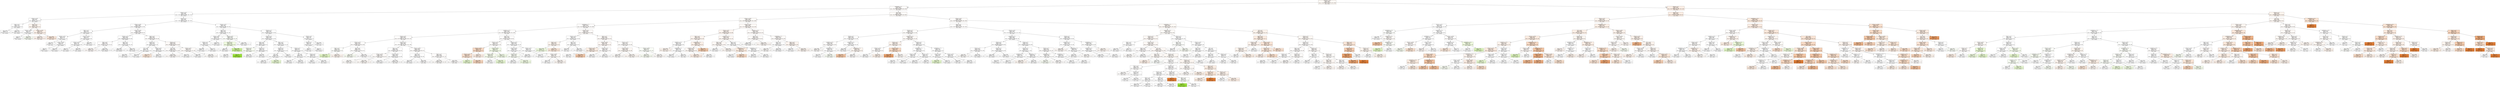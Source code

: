 digraph Tree {
node [shape=box, style="filled", color="black"] ;
0 [label="graphSize <= 40.0\ngini = 0.832\nsamples = 60577\nvalue = [12326, 9515, 9798, 9570, 9570, 9798]\nclass = mean", fillcolor="#fef9f5"] ;
1 [label="graphDepth <= 3.5\ngini = 0.833\nsamples = 50443\nvalue = [9652, 8047, 8338, 8034, 8034, 8338]\nclass = mean", fillcolor="#fefbf9"] ;
0 -> 1 [labeldistance=2.5, labelangle=45, headlabel="True"] ;
2 [label="sdComp <= 0.02\ngini = 0.833\nsamples = 8844\nvalue = [1520, 1396, 1374, 1590, 1590, 1374]\nclass = minmax", fillcolor="#ffffff"] ;
1 -> 2 ;
3 [label="sdComm <= 0.02\ngini = 0.807\nsamples = 374\nvalue = [60, 38, 42, 96, 96, 42]\nclass = minmax", fillcolor="#ffffff"] ;
2 -> 3 ;
4 [label="nbproc <= 4.5\ngini = 0.733\nsamples = 190\nvalue = [16, 6, 18, 66, 66, 18]\nclass = minmax", fillcolor="#ffffff"] ;
3 -> 4 ;
5 [label="gini = 0.612\nsamples = 28\nvalue = [4, 0, 0, 12, 12, 0]\nclass = minmax", fillcolor="#ffffff"] ;
4 -> 5 ;
6 [label="gini = 0.746\nsamples = 162\nvalue = [12, 6, 18, 54, 54, 18]\nclass = minmax", fillcolor="#ffffff"] ;
4 -> 6 ;
7 [label="nbproc <= 4.5\ngini = 0.825\nsamples = 184\nvalue = [44, 32, 24, 30, 30, 24]\nclass = mean", fillcolor="#fdf5ef"] ;
3 -> 7 ;
8 [label="sdComm <= 0.065\ngini = 0.83\nsamples = 42\nvalue = [6, 8, 8, 6, 6, 8]\nclass = median", fillcolor="#ffffff"] ;
7 -> 8 ;
9 [label="gini = 0.5\nsamples = 4\nvalue = [0, 0, 2, 0, 0, 2]\nclass = maxmax", fillcolor="#ffffff"] ;
8 -> 9 ;
10 [label="gini = 0.831\nsamples = 38\nvalue = [6, 8, 6, 6, 6, 6]\nclass = median", fillcolor="#f9fdf3"] ;
8 -> 10 ;
11 [label="sdComm <= 0.065\ngini = 0.817\nsamples = 142\nvalue = [38, 24, 16, 24, 24, 16]\nclass = mean", fillcolor="#fcf0e8"] ;
7 -> 11 ;
12 [label="gini = 0.821\nsamples = 104\nvalue = [26, 18, 12, 18, 18, 12]\nclass = mean", fillcolor="#fdf3ed"] ;
11 -> 12 ;
13 [label="gini = 0.803\nsamples = 38\nvalue = [12, 6, 4, 6, 6, 4]\nclass = mean", fillcolor="#fae7da"] ;
11 -> 13 ;
14 [label="sdComm <= 0.2\ngini = 0.833\nsamples = 8470\nvalue = [1460, 1358, 1332, 1494, 1494, 1332]\nclass = minmax", fillcolor="#ffffff"] ;
2 -> 14 ;
15 [label="sdComp <= 0.065\ngini = 0.833\nsamples = 5488\nvalue = [954, 846, 930, 914, 914, 930]\nclass = mean", fillcolor="#fffefe"] ;
14 -> 15 ;
16 [label="nbproc <= 4.5\ngini = 0.816\nsamples = 252\nvalue = [28, 20, 56, 46, 46, 56]\nclass = maxmax", fillcolor="#ffffff"] ;
15 -> 16 ;
17 [label="sdComm <= 0.02\ngini = 0.759\nsamples = 38\nvalue = [6, 4, 12, 2, 2, 12]\nclass = maxmax", fillcolor="#ffffff"] ;
16 -> 17 ;
18 [label="gini = 0.82\nsamples = 20\nvalue = [4, 4, 4, 2, 2, 4]\nclass = mean", fillcolor="#ffffff"] ;
17 -> 18 ;
19 [label="sdComm <= 0.065\ngini = 0.593\nsamples = 18\nvalue = [2, 0, 8, 0, 0, 8]\nclass = maxmax", fillcolor="#ffffff"] ;
17 -> 19 ;
20 [label="gini = 0.5\nsamples = 4\nvalue = [0, 0, 2, 0, 0, 2]\nclass = maxmax", fillcolor="#ffffff"] ;
19 -> 20 ;
21 [label="gini = 0.612\nsamples = 14\nvalue = [2, 0, 6, 0, 0, 6]\nclass = maxmax", fillcolor="#ffffff"] ;
19 -> 21 ;
22 [label="sdComm <= 0.065\ngini = 0.815\nsamples = 214\nvalue = [22, 16, 44, 44, 44, 44]\nclass = maxmax", fillcolor="#ffffff"] ;
16 -> 22 ;
23 [label="sdComm <= 0.02\ngini = 0.794\nsamples = 144\nvalue = [12, 4, 30, 34, 34, 30]\nclass = minmax", fillcolor="#ffffff"] ;
22 -> 23 ;
24 [label="gini = 0.77\nsamples = 64\nvalue = [2, 2, 12, 18, 18, 12]\nclass = minmax", fillcolor="#ffffff"] ;
23 -> 24 ;
25 [label="gini = 0.802\nsamples = 80\nvalue = [10, 2, 18, 16, 16, 18]\nclass = maxmax", fillcolor="#ffffff"] ;
23 -> 25 ;
26 [label="gini = 0.829\nsamples = 70\nvalue = [10, 12, 14, 10, 10, 14]\nclass = maxmax", fillcolor="#ffffff"] ;
22 -> 26 ;
27 [label="sdComm <= 0.065\ngini = 0.833\nsamples = 5236\nvalue = [926, 826, 874, 868, 868, 874]\nclass = mean", fillcolor="#fffdfd"] ;
15 -> 27 ;
28 [label="sdComm <= 0.02\ngini = 0.833\nsamples = 2684\nvalue = [446, 426, 428, 478, 478, 428]\nclass = minmax", fillcolor="#ffffff"] ;
27 -> 28 ;
29 [label="nbproc <= 4.5\ngini = 0.832\nsamples = 1762\nvalue = [330, 252, 312, 278, 278, 312]\nclass = mean", fillcolor="#fffdfd"] ;
28 -> 29 ;
30 [label="gini = 0.83\nsamples = 326\nvalue = [70, 60, 48, 50, 50, 48]\nclass = mean", fillcolor="#fefaf8"] ;
29 -> 30 ;
31 [label="gini = 0.831\nsamples = 1436\nvalue = [260, 192, 264, 228, 228, 264]\nclass = maxmax", fillcolor="#ffffff"] ;
29 -> 31 ;
32 [label="nbproc <= 4.5\ngini = 0.823\nsamples = 922\nvalue = [116, 174, 116, 200, 200, 116]\nclass = minmax", fillcolor="#ffffff"] ;
28 -> 32 ;
33 [label="gini = 0.833\nsamples = 492\nvalue = [70, 82, 86, 84, 84, 86]\nclass = maxmax", fillcolor="#ffffff"] ;
32 -> 33 ;
34 [label="gini = 0.787\nsamples = 430\nvalue = [46, 92, 30, 116, 116, 30]\nclass = minmax", fillcolor="#ffffff"] ;
32 -> 34 ;
35 [label="nbproc <= 4.5\ngini = 0.832\nsamples = 2552\nvalue = [480, 400, 446, 390, 390, 446]\nclass = mean", fillcolor="#fffdfc"] ;
27 -> 35 ;
36 [label="sdComp <= 0.2\ngini = 0.822\nsamples = 348\nvalue = [44, 40, 78, 54, 54, 78]\nclass = maxmax", fillcolor="#ffffff"] ;
35 -> 36 ;
37 [label="CCR <= 0.55\ngini = 0.798\nsamples = 164\nvalue = [16, 12, 44, 24, 24, 44]\nclass = maxmax", fillcolor="#ffffff"] ;
36 -> 37 ;
38 [label="gini = 0.804\nsamples = 132\nvalue = [14, 10, 34, 20, 20, 34]\nclass = maxmax", fillcolor="#ffffff"] ;
37 -> 38 ;
39 [label="gini = 0.766\nsamples = 32\nvalue = [2, 2, 10, 4, 4, 10]\nclass = maxmax", fillcolor="#ffffff"] ;
37 -> 39 ;
40 [label="sdComp <= 0.65\ngini = 0.832\nsamples = 184\nvalue = [28, 28, 34, 30, 30, 34]\nclass = maxmax", fillcolor="#ffffff"] ;
36 -> 40 ;
41 [label="gini = 0.778\nsamples = 12\nvalue = [4, 0, 2, 2, 2, 2]\nclass = mean", fillcolor="#fae6d7"] ;
40 -> 41 ;
42 [label="gini = 0.832\nsamples = 172\nvalue = [24, 28, 32, 28, 28, 32]\nclass = maxmax", fillcolor="#ffffff"] ;
40 -> 42 ;
43 [label="sdComp <= 0.2\ngini = 0.832\nsamples = 2204\nvalue = [436, 360, 368, 336, 336, 368]\nclass = mean", fillcolor="#fefaf8"] ;
35 -> 43 ;
44 [label="CCR <= 0.55\ngini = 0.831\nsamples = 1494\nvalue = [294, 236, 268, 214, 214, 268]\nclass = mean", fillcolor="#fefcfb"] ;
43 -> 44 ;
45 [label="gini = 0.831\nsamples = 1388\nvalue = [276, 220, 240, 206, 206, 240]\nclass = mean", fillcolor="#fefbf9"] ;
44 -> 45 ;
46 [label="gini = 0.797\nsamples = 106\nvalue = [18, 16, 28, 8, 8, 28]\nclass = maxmax", fillcolor="#ffffff"] ;
44 -> 46 ;
47 [label="sdComp <= 0.65\ngini = 0.831\nsamples = 710\nvalue = [142, 124, 100, 122, 122, 100]\nclass = mean", fillcolor="#fefbf9"] ;
43 -> 47 ;
48 [label="gini = 0.698\nsamples = 48\nvalue = [6, 2, 2, 18, 18, 2]\nclass = minmax", fillcolor="#ffffff"] ;
47 -> 48 ;
49 [label="gini = 0.831\nsamples = 662\nvalue = [136, 122, 98, 104, 104, 98]\nclass = mean", fillcolor="#fefcfa"] ;
47 -> 49 ;
50 [label="sdComm <= 0.65\ngini = 0.83\nsamples = 2982\nvalue = [506, 512, 402, 580, 580, 402]\nclass = minmax", fillcolor="#ffffff"] ;
14 -> 50 ;
51 [label="nbproc <= 4.5\ngini = 0.818\nsamples = 1432\nvalue = [274, 282, 136, 302, 302, 136]\nclass = minmax", fillcolor="#ffffff"] ;
50 -> 51 ;
52 [label="sdComp <= 0.65\ngini = 0.708\nsamples = 226\nvalue = [34, 16, 6, 82, 82, 6]\nclass = minmax", fillcolor="#ffffff"] ;
51 -> 52 ;
53 [label="sdComp <= 0.2\ngini = 0.749\nsamples = 94\nvalue = [18, 8, 4, 30, 30, 4]\nclass = minmax", fillcolor="#ffffff"] ;
52 -> 53 ;
54 [label="gini = 0.658\nsamples = 30\nvalue = [4, 2, 0, 12, 12, 0]\nclass = minmax", fillcolor="#ffffff"] ;
53 -> 54 ;
55 [label="gini = 0.777\nsamples = 64\nvalue = [14, 6, 4, 18, 18, 4]\nclass = minmax", fillcolor="#ffffff"] ;
53 -> 55 ;
56 [label="gini = 0.671\nsamples = 132\nvalue = [16, 8, 2, 52, 52, 2]\nclass = minmax", fillcolor="#ffffff"] ;
52 -> 56 ;
57 [label="sdComp <= 0.65\ngini = 0.822\nsamples = 1206\nvalue = [240, 266, 130, 220, 220, 130]\nclass = median", fillcolor="#fcfefa"] ;
51 -> 57 ;
58 [label="sdComp <= 0.2\ngini = 0.805\nsamples = 184\nvalue = [32, 56, 18, 30, 30, 18]\nclass = median", fillcolor="#f0fbe0"] ;
57 -> 58 ;
59 [label="gini = 0.83\nsamples = 122\nvalue = [20, 18, 18, 24, 24, 18]\nclass = minmax", fillcolor="#ffffff"] ;
58 -> 59 ;
60 [label="gini = 0.568\nsamples = 62\nvalue = [12, 38, 0, 6, 6, 0]\nclass = median", fillcolor="#ccf198"] ;
58 -> 60 ;
61 [label="gini = 0.823\nsamples = 1022\nvalue = [208, 210, 112, 190, 190, 112]\nclass = median", fillcolor="#ffffff"] ;
57 -> 61 ;
62 [label="sdComm <= 2.0\ngini = 0.832\nsamples = 1550\nvalue = [232, 230, 266, 278, 278, 266]\nclass = minmax", fillcolor="#ffffff"] ;
50 -> 62 ;
63 [label="sdComp <= 0.65\ngini = 0.832\nsamples = 1506\nvalue = [226, 224, 254, 274, 274, 254]\nclass = minmax", fillcolor="#ffffff"] ;
62 -> 63 ;
64 [label="nbproc <= 4.5\ngini = 0.832\nsamples = 518\nvalue = [86, 84, 76, 98, 98, 76]\nclass = minmax", fillcolor="#ffffff"] ;
63 -> 64 ;
65 [label="sdComp <= 0.2\ngini = 0.824\nsamples = 92\nvalue = [18, 22, 12, 14, 14, 12]\nclass = median", fillcolor="#fafef4"] ;
64 -> 65 ;
66 [label="gini = 0.829\nsamples = 88\nvalue = [18, 18, 12, 14, 14, 12]\nclass = mean", fillcolor="#ffffff"] ;
65 -> 66 ;
67 [label="gini = 0.0\nsamples = 4\nvalue = [0, 4, 0, 0, 0, 0]\nclass = median", fillcolor="#9de539"] ;
65 -> 67 ;
68 [label="sdComp <= 0.2\ngini = 0.83\nsamples = 426\nvalue = [68, 62, 64, 84, 84, 64]\nclass = minmax", fillcolor="#ffffff"] ;
64 -> 68 ;
69 [label="gini = 0.831\nsamples = 344\nvalue = [56, 48, 54, 66, 66, 54]\nclass = minmax", fillcolor="#ffffff"] ;
68 -> 69 ;
70 [label="gini = 0.823\nsamples = 82\nvalue = [12, 14, 10, 18, 18, 10]\nclass = minmax", fillcolor="#ffffff"] ;
68 -> 70 ;
71 [label="nbproc <= 4.5\ngini = 0.831\nsamples = 988\nvalue = [140, 140, 178, 176, 176, 178]\nclass = maxmax", fillcolor="#ffffff"] ;
63 -> 71 ;
72 [label="sdComp <= 6.5\ngini = 0.831\nsamples = 676\nvalue = [84, 108, 116, 126, 126, 116]\nclass = minmax", fillcolor="#ffffff"] ;
71 -> 72 ;
73 [label="CCR <= 5.5\ngini = 0.831\nsamples = 668\nvalue = [84, 108, 116, 122, 122, 116]\nclass = minmax", fillcolor="#ffffff"] ;
72 -> 73 ;
74 [label="gini = 0.83\nsamples = 624\nvalue = [78, 94, 110, 116, 116, 110]\nclass = minmax", fillcolor="#ffffff"] ;
73 -> 74 ;
75 [label="gini = 0.806\nsamples = 44\nvalue = [6, 14, 6, 6, 6, 6]\nclass = median", fillcolor="#eafad5"] ;
73 -> 75 ;
76 [label="gini = 0.5\nsamples = 8\nvalue = [0, 0, 0, 4, 4, 0]\nclass = minmax", fillcolor="#ffffff"] ;
72 -> 76 ;
77 [label="sdComp <= 2.0\ngini = 0.827\nsamples = 312\nvalue = [56, 32, 62, 50, 50, 62]\nclass = maxmax", fillcolor="#ffffff"] ;
71 -> 77 ;
78 [label="CCR <= 5.5\ngini = 0.805\nsamples = 160\nvalue = [32, 16, 40, 16, 16, 40]\nclass = maxmax", fillcolor="#ffffff"] ;
77 -> 78 ;
79 [label="gini = 0.793\nsamples = 94\nvalue = [22, 8, 24, 8, 8, 24]\nclass = maxmax", fillcolor="#ffffff"] ;
78 -> 79 ;
80 [label="gini = 0.815\nsamples = 66\nvalue = [10, 8, 16, 8, 8, 16]\nclass = maxmax", fillcolor="#ffffff"] ;
78 -> 80 ;
81 [label="sdComp <= 6.5\ngini = 0.822\nsamples = 152\nvalue = [24, 16, 22, 34, 34, 22]\nclass = minmax", fillcolor="#ffffff"] ;
77 -> 81 ;
82 [label="gini = 0.5\nsamples = 8\nvalue = [0, 0, 0, 4, 4, 0]\nclass = minmax", fillcolor="#ffffff"] ;
81 -> 82 ;
83 [label="gini = 0.826\nsamples = 144\nvalue = [24, 16, 22, 30, 30, 22]\nclass = minmax", fillcolor="#ffffff"] ;
81 -> 83 ;
84 [label="sdComm <= 6.5\ngini = 0.798\nsamples = 44\nvalue = [6, 6, 12, 4, 4, 12]\nclass = maxmax", fillcolor="#ffffff"] ;
62 -> 84 ;
85 [label="sdComp <= 2.0\ngini = 0.66\nsamples = 20\nvalue = [2, 2, 8, 0, 0, 8]\nclass = maxmax", fillcolor="#ffffff"] ;
84 -> 85 ;
86 [label="gini = 0.5\nsamples = 4\nvalue = [2, 2, 0, 0, 0, 0]\nclass = mean", fillcolor="#ffffff"] ;
85 -> 86 ;
87 [label="gini = 0.5\nsamples = 16\nvalue = [0, 0, 8, 0, 0, 8]\nclass = maxmax", fillcolor="#ffffff"] ;
85 -> 87 ;
88 [label="gini = 0.833\nsamples = 24\nvalue = [4, 4, 4, 4, 4, 4]\nclass = mean", fillcolor="#ffffff"] ;
84 -> 88 ;
89 [label="CCR <= 0.55\ngini = 0.832\nsamples = 41599\nvalue = [8132, 6651, 6964, 6444, 6444, 6964]\nclass = mean", fillcolor="#fefbf8"] ;
1 -> 89 ;
90 [label="sdComm <= 0.065\ngini = 0.832\nsamples = 25584\nvalue = [5096, 4124, 4368, 3814, 3814, 4368]\nclass = mean", fillcolor="#fefbf8"] ;
89 -> 90 ;
91 [label="graphDepth <= 7.5\ngini = 0.832\nsamples = 17136\nvalue = [3314, 2670, 3006, 2570, 2570, 3006]\nclass = mean", fillcolor="#fefcfb"] ;
90 -> 91 ;
92 [label="graphSize <= 22.5\ngini = 0.831\nsamples = 13566\nvalue = [2600, 2062, 2438, 2014, 2014, 2438]\nclass = mean", fillcolor="#fffdfc"] ;
91 -> 92 ;
93 [label="sdComp <= 0.02\ngini = 0.832\nsamples = 12076\nvalue = [2276, 1840, 2134, 1846, 1846, 2134]\nclass = mean", fillcolor="#fffdfc"] ;
92 -> 93 ;
94 [label="sdComm <= 0.02\ngini = 0.832\nsamples = 2138\nvalue = [410, 380, 348, 326, 326, 348]\nclass = mean", fillcolor="#fffdfc"] ;
93 -> 94 ;
95 [label="nbproc <= 4.5\ngini = 0.815\nsamples = 368\nvalue = [84, 88, 36, 62, 62, 36]\nclass = median", fillcolor="#fefffc"] ;
94 -> 95 ;
96 [label="gini = 0.738\nsamples = 76\nvalue = [8, 32, 4, 14, 14, 4]\nclass = median", fillcolor="#e3f7c6"] ;
95 -> 96 ;
97 [label="gini = 0.817\nsamples = 292\nvalue = [76, 56, 32, 48, 48, 32]\nclass = mean", fillcolor="#fdf4ee"] ;
95 -> 97 ;
98 [label="nbproc <= 4.5\ngini = 0.832\nsamples = 1770\nvalue = [326, 292, 312, 264, 264, 312]\nclass = mean", fillcolor="#fffefd"] ;
94 -> 98 ;
99 [label="gini = 0.83\nsamples = 222\nvalue = [38, 48, 32, 36, 36, 32]\nclass = median", fillcolor="#fafef4"] ;
98 -> 99 ;
100 [label="gini = 0.832\nsamples = 1548\nvalue = [288, 244, 280, 228, 228, 280]\nclass = mean", fillcolor="#fffefe"] ;
98 -> 100 ;
101 [label="sdComm <= 0.02\ngini = 0.832\nsamples = 9938\nvalue = [1866, 1460, 1786, 1520, 1520, 1786]\nclass = mean", fillcolor="#fffefd"] ;
93 -> 101 ;
102 [label="nbproc <= 4.5\ngini = 0.83\nsamples = 4346\nvalue = [830, 568, 812, 662, 662, 812]\nclass = mean", fillcolor="#fffefe"] ;
101 -> 102 ;
103 [label="sdComp <= 0.065\ngini = 0.83\nsamples = 1798\nvalue = [370, 288, 322, 248, 248, 322]\nclass = mean", fillcolor="#fefbf9"] ;
102 -> 103 ;
104 [label="gini = 0.821\nsamples = 554\nvalue = [118, 100, 110, 58, 58, 110]\nclass = mean", fillcolor="#fffdfb"] ;
103 -> 104 ;
105 [label="gini = 0.831\nsamples = 1244\nvalue = [252, 188, 212, 190, 190, 212]\nclass = mean", fillcolor="#fefaf7"] ;
103 -> 105 ;
106 [label="sdComp <= 0.065\ngini = 0.829\nsamples = 2548\nvalue = [460, 280, 490, 414, 414, 490]\nclass = maxmax", fillcolor="#ffffff"] ;
102 -> 106 ;
107 [label="gini = 0.827\nsamples = 1120\nvalue = [182, 118, 224, 186, 186, 224]\nclass = maxmax", fillcolor="#ffffff"] ;
106 -> 107 ;
108 [label="gini = 0.829\nsamples = 1428\nvalue = [278, 162, 266, 228, 228, 266]\nclass = mean", fillcolor="#fffefd"] ;
106 -> 108 ;
109 [label="sdComp <= 0.065\ngini = 0.832\nsamples = 5592\nvalue = [1036, 892, 974, 858, 858, 974]\nclass = mean", fillcolor="#fffdfc"] ;
101 -> 109 ;
110 [label="nbproc <= 4.5\ngini = 0.832\nsamples = 1110\nvalue = [182, 152, 200, 188, 188, 200]\nclass = maxmax", fillcolor="#ffffff"] ;
109 -> 110 ;
111 [label="gini = 0.814\nsamples = 254\nvalue = [30, 16, 52, 52, 52, 52]\nclass = maxmax", fillcolor="#ffffff"] ;
110 -> 111 ;
112 [label="gini = 0.833\nsamples = 856\nvalue = [152, 136, 148, 136, 136, 148]\nclass = mean", fillcolor="#fffefe"] ;
110 -> 112 ;
113 [label="nbproc <= 4.5\ngini = 0.832\nsamples = 4482\nvalue = [854, 740, 774, 670, 670, 774]\nclass = mean", fillcolor="#fefcfb"] ;
109 -> 113 ;
114 [label="gini = 0.832\nsamples = 1756\nvalue = [340, 304, 296, 260, 260, 296]\nclass = mean", fillcolor="#fefcfa"] ;
113 -> 114 ;
115 [label="gini = 0.832\nsamples = 2726\nvalue = [514, 436, 478, 410, 410, 478]\nclass = mean", fillcolor="#fffdfc"] ;
113 -> 115 ;
116 [label="nbproc <= 4.5\ngini = 0.822\nsamples = 1490\nvalue = [324, 222, 304, 168, 168, 304]\nclass = mean", fillcolor="#fffdfc"] ;
92 -> 116 ;
117 [label="sdComm <= 0.02\ngini = 0.812\nsamples = 232\nvalue = [60, 56, 26, 32, 32, 26]\nclass = mean", fillcolor="#fefcfa"] ;
116 -> 117 ;
118 [label="sdComp <= 0.065\ngini = 0.714\nsamples = 100\nvalue = [44, 20, 2, 16, 16, 2]\nclass = mean", fillcolor="#f7d9c4"] ;
117 -> 118 ;
119 [label="sdComp <= 0.02\ngini = 0.643\nsamples = 62\nvalue = [30, 20, 0, 6, 6, 0]\nclass = mean", fillcolor="#f9e1d0"] ;
118 -> 119 ;
120 [label="gini = 0.72\nsamples = 10\nvalue = [2, 4, 0, 2, 2, 0]\nclass = median", fillcolor="#e6f8ce"] ;
119 -> 120 ;
121 [label="gini = 0.604\nsamples = 52\nvalue = [28, 16, 0, 4, 4, 0]\nclass = mean", fillcolor="#f6d5bd"] ;
119 -> 121 ;
122 [label="gini = 0.72\nsamples = 38\nvalue = [14, 0, 2, 10, 10, 2]\nclass = mean", fillcolor="#fbede3"] ;
118 -> 122 ;
123 [label="sdComp <= 0.065\ngini = 0.815\nsamples = 132\nvalue = [16, 36, 24, 16, 16, 24]\nclass = median", fillcolor="#f4fce9"] ;
117 -> 123 ;
124 [label="sdComp <= 0.02\ngini = 0.816\nsamples = 88\nvalue = [6, 22, 16, 14, 14, 16]\nclass = median", fillcolor="#f7fdee"] ;
123 -> 124 ;
125 [label="gini = 0.816\nsamples = 42\nvalue = [4, 6, 10, 6, 6, 10]\nclass = maxmax", fillcolor="#ffffff"] ;
124 -> 125 ;
126 [label="gini = 0.783\nsamples = 46\nvalue = [2, 16, 6, 8, 8, 6]\nclass = median", fillcolor="#eafad5"] ;
124 -> 126 ;
127 [label="gini = 0.777\nsamples = 44\nvalue = [10, 14, 8, 2, 2, 8]\nclass = median", fillcolor="#f3fce8"] ;
123 -> 127 ;
128 [label="sdComm <= 0.02\ngini = 0.818\nsamples = 1258\nvalue = [264, 166, 278, 136, 136, 278]\nclass = maxmax", fillcolor="#ffffff"] ;
116 -> 128 ;
129 [label="sdComp <= 0.065\ngini = 0.823\nsamples = 766\nvalue = [152, 146, 152, 82, 82, 152]\nclass = mean", fillcolor="#ffffff"] ;
128 -> 129 ;
130 [label="sdComp <= 0.02\ngini = 0.818\nsamples = 228\nvalue = [44, 52, 22, 44, 44, 22]\nclass = median", fillcolor="#fbfef6"] ;
129 -> 130 ;
131 [label="gini = 0.832\nsamples = 148\nvalue = [24, 24, 22, 28, 28, 22]\nclass = minmax", fillcolor="#ffffff"] ;
130 -> 131 ;
132 [label="gini = 0.735\nsamples = 80\nvalue = [20, 28, 0, 16, 16, 0]\nclass = median", fillcolor="#f2fce5"] ;
130 -> 132 ;
133 [label="gini = 0.802\nsamples = 538\nvalue = [108, 94, 130, 38, 38, 130]\nclass = maxmax", fillcolor="#ffffff"] ;
129 -> 133 ;
134 [label="sdComp <= 0.02\ngini = 0.791\nsamples = 492\nvalue = [112, 20, 126, 54, 54, 126]\nclass = maxmax", fillcolor="#ffffff"] ;
128 -> 134 ;
135 [label="gini = 0.733\nsamples = 76\nvalue = [0, 0, 24, 14, 14, 24]\nclass = maxmax", fillcolor="#ffffff"] ;
134 -> 135 ;
136 [label="sdComp <= 0.065\ngini = 0.786\nsamples = 416\nvalue = [112, 20, 102, 40, 40, 102]\nclass = mean", fillcolor="#fefbf9"] ;
134 -> 136 ;
137 [label="gini = 0.783\nsamples = 160\nvalue = [40, 12, 42, 12, 12, 42]\nclass = maxmax", fillcolor="#ffffff"] ;
136 -> 137 ;
138 [label="gini = 0.786\nsamples = 256\nvalue = [72, 8, 60, 28, 28, 60]\nclass = mean", fillcolor="#fdf7f3"] ;
136 -> 138 ;
139 [label="sdComp <= 0.02\ngini = 0.832\nsamples = 3570\nvalue = [714, 608, 568, 556, 556, 568]\nclass = mean", fillcolor="#fefaf8"] ;
91 -> 139 ;
140 [label="sdComm <= 0.02\ngini = 0.831\nsamples = 674\nvalue = [118, 100, 98, 130, 130, 98]\nclass = minmax", fillcolor="#ffffff"] ;
139 -> 140 ;
141 [label="nbproc <= 4.5\ngini = 0.813\nsamples = 192\nvalue = [52, 40, 20, 30, 30, 20]\nclass = mean", fillcolor="#fdf5ef"] ;
140 -> 141 ;
142 [label="gini = 0.789\nsamples = 64\nvalue = [12, 20, 4, 12, 12, 4]\nclass = median", fillcolor="#f0fbe1"] ;
141 -> 142 ;
143 [label="gini = 0.807\nsamples = 128\nvalue = [40, 20, 16, 18, 18, 16]\nclass = mean", fillcolor="#fae8da"] ;
141 -> 143 ;
144 [label="nbproc <= 4.5\ngini = 0.827\nsamples = 482\nvalue = [66, 60, 78, 100, 100, 78]\nclass = minmax", fillcolor="#ffffff"] ;
140 -> 144 ;
145 [label="gini = 0.825\nsamples = 80\nvalue = [16, 8, 16, 12, 12, 16]\nclass = mean", fillcolor="#ffffff"] ;
144 -> 145 ;
146 [label="gini = 0.824\nsamples = 402\nvalue = [50, 52, 62, 88, 88, 62]\nclass = minmax", fillcolor="#ffffff"] ;
144 -> 146 ;
147 [label="nbproc <= 4.5\ngini = 0.831\nsamples = 2896\nvalue = [596, 508, 470, 426, 426, 470]\nclass = mean", fillcolor="#fefaf8"] ;
139 -> 147 ;
148 [label="sdComp <= 0.065\ngini = 0.828\nsamples = 646\nvalue = [142, 88, 114, 94, 94, 114]\nclass = mean", fillcolor="#fef8f5"] ;
147 -> 148 ;
149 [label="sdComm <= 0.02\ngini = 0.802\nsamples = 180\nvalue = [54, 26, 34, 16, 16, 34]\nclass = mean", fillcolor="#fbeee4"] ;
148 -> 149 ;
150 [label="gini = 0.818\nsamples = 124\nvalue = [26, 22, 26, 12, 12, 26]\nclass = mean", fillcolor="#ffffff"] ;
149 -> 150 ;
151 [label="gini = 0.694\nsamples = 56\nvalue = [28, 4, 8, 4, 4, 8]\nclass = mean", fillcolor="#f4caac"] ;
149 -> 151 ;
152 [label="sdComm <= 0.02\ngini = 0.832\nsamples = 466\nvalue = [88, 62, 80, 78, 78, 80]\nclass = mean", fillcolor="#fefcfb"] ;
148 -> 152 ;
153 [label="gini = 0.826\nsamples = 250\nvalue = [46, 36, 32, 52, 52, 32]\nclass = minmax", fillcolor="#ffffff"] ;
152 -> 153 ;
154 [label="gini = 0.82\nsamples = 216\nvalue = [42, 26, 48, 26, 26, 48]\nclass = maxmax", fillcolor="#ffffff"] ;
152 -> 154 ;
155 [label="sdComm <= 0.02\ngini = 0.831\nsamples = 2250\nvalue = [454, 420, 356, 332, 332, 356]\nclass = mean", fillcolor="#fffdfb"] ;
147 -> 155 ;
156 [label="sdComp <= 0.065\ngini = 0.828\nsamples = 1480\nvalue = [324, 264, 246, 200, 200, 246]\nclass = mean", fillcolor="#fef9f5"] ;
155 -> 156 ;
157 [label="gini = 0.833\nsamples = 350\nvalue = [66, 52, 58, 58, 58, 58]\nclass = mean", fillcolor="#fefcfa"] ;
156 -> 157 ;
158 [label="gini = 0.826\nsamples = 1130\nvalue = [258, 212, 188, 142, 142, 188]\nclass = mean", fillcolor="#fef9f5"] ;
156 -> 158 ;
159 [label="sdComp <= 0.065\ngini = 0.831\nsamples = 770\nvalue = [130, 156, 110, 132, 132, 110]\nclass = median", fillcolor="#fbfef8"] ;
155 -> 159 ;
160 [label="gini = 0.831\nsamples = 532\nvalue = [78, 110, 86, 86, 86, 86]\nclass = median", fillcolor="#fafef4"] ;
159 -> 160 ;
161 [label="gini = 0.82\nsamples = 238\nvalue = [52, 46, 24, 46, 46, 24]\nclass = mean", fillcolor="#fefbf9"] ;
159 -> 161 ;
162 [label="sdComp <= 0.065\ngini = 0.831\nsamples = 8448\nvalue = [1782, 1454, 1362, 1244, 1244, 1362]\nclass = mean", fillcolor="#fef9f6"] ;
90 -> 162 ;
163 [label="sdComp <= 0.02\ngini = 0.827\nsamples = 2056\nvalue = [488, 356, 288, 318, 318, 288]\nclass = mean", fillcolor="#fdf5f0"] ;
162 -> 163 ;
164 [label="nbproc <= 4.5\ngini = 0.824\nsamples = 758\nvalue = [184, 110, 136, 96, 96, 136]\nclass = mean", fillcolor="#fdf5f0"] ;
163 -> 164 ;
165 [label="graphSize <= 22.5\ngini = 0.818\nsamples = 288\nvalue = [58, 26, 64, 38, 38, 64]\nclass = maxmax", fillcolor="#ffffff"] ;
164 -> 165 ;
166 [label="gini = 0.824\nsamples = 90\nvalue = [22, 12, 12, 16, 16, 12]\nclass = mean", fillcolor="#fdf5ef"] ;
165 -> 166 ;
167 [label="graphDepth <= 7.5\ngini = 0.799\nsamples = 198\nvalue = [36, 14, 52, 22, 22, 52]\nclass = maxmax", fillcolor="#ffffff"] ;
165 -> 167 ;
168 [label="gini = 0.637\nsamples = 38\nvalue = [0, 2, 16, 2, 2, 16]\nclass = maxmax", fillcolor="#ffffff"] ;
167 -> 168 ;
169 [label="gini = 0.811\nsamples = 160\nvalue = [36, 12, 36, 20, 20, 36]\nclass = mean", fillcolor="#ffffff"] ;
167 -> 169 ;
170 [label="graphDepth <= 7.5\ngini = 0.819\nsamples = 470\nvalue = [126, 84, 72, 58, 58, 72]\nclass = mean", fillcolor="#fcf1e9"] ;
164 -> 170 ;
171 [label="graphSize <= 22.5\ngini = 0.829\nsamples = 400\nvalue = [88, 68, 64, 58, 58, 64]\nclass = mean", fillcolor="#fdf7f3"] ;
170 -> 171 ;
172 [label="gini = 0.818\nsamples = 216\nvalue = [60, 36, 32, 28, 28, 32]\nclass = mean", fillcolor="#fceee5"] ;
171 -> 172 ;
173 [label="gini = 0.833\nsamples = 184\nvalue = [28, 32, 32, 30, 30, 32]\nclass = median", fillcolor="#ffffff"] ;
171 -> 173 ;
174 [label="gini = 0.627\nsamples = 70\nvalue = [38, 16, 8, 0, 0, 8]\nclass = mean", fillcolor="#f4ccae"] ;
170 -> 174 ;
175 [label="graphSize <= 22.5\ngini = 0.823\nsamples = 1298\nvalue = [304, 246, 152, 222, 222, 152]\nclass = mean", fillcolor="#fef8f4"] ;
163 -> 175 ;
176 [label="nbproc <= 4.5\ngini = 0.818\nsamples = 804\nvalue = [204, 176, 96, 116, 116, 96]\nclass = mean", fillcolor="#fef9f6"] ;
175 -> 176 ;
177 [label="gini = 0.824\nsamples = 176\nvalue = [32, 32, 20, 36, 36, 20]\nclass = minmax", fillcolor="#ffffff"] ;
176 -> 177 ;
178 [label="gini = 0.811\nsamples = 628\nvalue = [172, 144, 76, 80, 80, 76]\nclass = mean", fillcolor="#fdf8f4"] ;
176 -> 178 ;
179 [label="nbproc <= 4.5\ngini = 0.821\nsamples = 494\nvalue = [100, 70, 56, 106, 106, 56]\nclass = minmax", fillcolor="#ffffff"] ;
175 -> 179 ;
180 [label="graphDepth <= 7.5\ngini = 0.793\nsamples = 78\nvalue = [26, 16, 8, 10, 10, 8]\nclass = mean", fillcolor="#fbebdf"] ;
179 -> 180 ;
181 [label="gini = 0.745\nsamples = 28\nvalue = [0, 0, 8, 6, 6, 8]\nclass = maxmax", fillcolor="#ffffff"] ;
180 -> 181 ;
182 [label="gini = 0.614\nsamples = 50\nvalue = [26, 16, 0, 4, 4, 0]\nclass = mean", fillcolor="#f7dac5"] ;
180 -> 182 ;
183 [label="graphDepth <= 7.5\ngini = 0.818\nsamples = 416\nvalue = [74, 54, 48, 96, 96, 48]\nclass = minmax", fillcolor="#ffffff"] ;
179 -> 183 ;
184 [label="gini = 0.809\nsamples = 82\nvalue = [16, 10, 8, 20, 20, 8]\nclass = minmax", fillcolor="#ffffff"] ;
183 -> 184 ;
185 [label="gini = 0.82\nsamples = 334\nvalue = [58, 44, 40, 76, 76, 40]\nclass = minmax", fillcolor="#ffffff"] ;
183 -> 185 ;
186 [label="graphSize <= 22.5\ngini = 0.831\nsamples = 6392\nvalue = [1294, 1098, 1074, 926, 926, 1074]\nclass = mean", fillcolor="#fefaf8"] ;
162 -> 186 ;
187 [label="nbproc <= 4.5\ngini = 0.831\nsamples = 5328\nvalue = [1066, 934, 874, 790, 790, 874]\nclass = mean", fillcolor="#fefbf9"] ;
186 -> 187 ;
188 [label="gini = 0.832\nsamples = 1558\nvalue = [288, 294, 254, 234, 234, 254]\nclass = median", fillcolor="#fffffe"] ;
187 -> 188 ;
189 [label="gini = 0.831\nsamples = 3770\nvalue = [778, 640, 620, 556, 556, 620]\nclass = mean", fillcolor="#fef9f6"] ;
187 -> 189 ;
190 [label="graphDepth <= 7.5\ngini = 0.827\nsamples = 1064\nvalue = [228, 164, 200, 136, 136, 200]\nclass = mean", fillcolor="#fefbf9"] ;
186 -> 190 ;
191 [label="nbproc <= 4.5\ngini = 0.82\nsamples = 470\nvalue = [90, 64, 104, 54, 54, 104]\nclass = maxmax", fillcolor="#ffffff"] ;
190 -> 191 ;
192 [label="gini = 0.749\nsamples = 102\nvalue = [28, 26, 24, 0, 0, 24]\nclass = mean", fillcolor="#fefcfa"] ;
191 -> 192 ;
193 [label="gini = 0.823\nsamples = 368\nvalue = [62, 38, 80, 54, 54, 80]\nclass = maxmax", fillcolor="#ffffff"] ;
191 -> 193 ;
194 [label="nbproc <= 4.5\ngini = 0.827\nsamples = 594\nvalue = [138, 100, 96, 82, 82, 96]\nclass = mean", fillcolor="#fdf5f0"] ;
190 -> 194 ;
195 [label="gini = 0.728\nsamples = 62\nvalue = [12, 10, 0, 20, 20, 0]\nclass = minmax", fillcolor="#ffffff"] ;
194 -> 195 ;
196 [label="gini = 0.823\nsamples = 532\nvalue = [126, 90, 96, 62, 62, 96]\nclass = mean", fillcolor="#fdf6f1"] ;
194 -> 196 ;
197 [label="sdComp <= 0.65\ngini = 0.833\nsamples = 16015\nvalue = [3036, 2527, 2596, 2630, 2630, 2596]\nclass = mean", fillcolor="#fefbf9"] ;
89 -> 197 ;
198 [label="nbproc <= 4.5\ngini = 0.833\nsamples = 9402\nvalue = [1678, 1492, 1562, 1554, 1554, 1562]\nclass = mean", fillcolor="#fffdfc"] ;
197 -> 198 ;
199 [label="sdComm <= 0.2\ngini = 0.831\nsamples = 2330\nvalue = [460, 358, 344, 412, 412, 344]\nclass = mean", fillcolor="#fefcfa"] ;
198 -> 199 ;
200 [label="sdComp <= 0.2\ngini = 0.829\nsamples = 1390\nvalue = [272, 222, 186, 262, 262, 186]\nclass = mean", fillcolor="#fffefd"] ;
199 -> 200 ;
201 [label="graphSize <= 22.5\ngini = 0.826\nsamples = 568\nvalue = [116, 108, 68, 104, 104, 68]\nclass = mean", fillcolor="#fffdfc"] ;
200 -> 201 ;
202 [label="gini = 0.824\nsamples = 466\nvalue = [102, 92, 54, 82, 82, 54]\nclass = mean", fillcolor="#fefcfa"] ;
201 -> 202 ;
203 [label="graphDepth <= 7.5\ngini = 0.826\nsamples = 102\nvalue = [14, 16, 14, 22, 22, 14]\nclass = minmax", fillcolor="#ffffff"] ;
201 -> 203 ;
204 [label="gini = 0.815\nsamples = 54\nvalue = [6, 4, 10, 12, 12, 10]\nclass = minmax", fillcolor="#ffffff"] ;
203 -> 204 ;
205 [label="gini = 0.809\nsamples = 48\nvalue = [8, 12, 4, 10, 10, 4]\nclass = median", fillcolor="#fafef5"] ;
203 -> 205 ;
206 [label="graphSize <= 22.5\ngini = 0.83\nsamples = 822\nvalue = [156, 114, 118, 158, 158, 118]\nclass = minmax", fillcolor="#ffffff"] ;
200 -> 206 ;
207 [label="gini = 0.829\nsamples = 584\nvalue = [102, 78, 84, 118, 118, 84]\nclass = minmax", fillcolor="#ffffff"] ;
206 -> 207 ;
208 [label="graphDepth <= 7.5\ngini = 0.828\nsamples = 238\nvalue = [54, 36, 34, 40, 40, 34]\nclass = mean", fillcolor="#fdf6f1"] ;
206 -> 208 ;
209 [label="gini = 0.651\nsamples = 26\nvalue = [14, 0, 2, 4, 4, 2]\nclass = mean", fillcolor="#f3c6a5"] ;
208 -> 209 ;
210 [label="gini = 0.832\nsamples = 212\nvalue = [40, 36, 32, 36, 36, 32]\nclass = mean", fillcolor="#fefcfb"] ;
208 -> 210 ;
211 [label="graphSize <= 22.5\ngini = 0.832\nsamples = 940\nvalue = [188, 136, 158, 150, 150, 158]\nclass = mean", fillcolor="#fefaf7"] ;
199 -> 211 ;
212 [label="sdComp <= 0.2\ngini = 0.826\nsamples = 428\nvalue = [102, 54, 64, 72, 72, 64]\nclass = mean", fillcolor="#fdf4ee"] ;
211 -> 212 ;
213 [label="sdComm <= 0.65\ngini = 0.831\nsamples = 332\nvalue = [64, 44, 54, 58, 58, 54]\nclass = mean", fillcolor="#fefcfb"] ;
212 -> 213 ;
214 [label="gini = 0.831\nsamples = 266\nvalue = [46, 36, 42, 50, 50, 42]\nclass = minmax", fillcolor="#ffffff"] ;
213 -> 214 ;
215 [label="gini = 0.815\nsamples = 66\nvalue = [18, 8, 12, 8, 8, 12]\nclass = mean", fillcolor="#fcf1e9"] ;
213 -> 215 ;
216 [label="sdComm <= 0.65\ngini = 0.768\nsamples = 96\nvalue = [38, 10, 10, 14, 14, 10]\nclass = mean", fillcolor="#f7dac5"] ;
212 -> 216 ;
217 [label="gini = 0.388\nsamples = 34\nvalue = [26, 0, 0, 4, 4, 0]\nclass = mean", fillcolor="#eca36e"] ;
216 -> 217 ;
218 [label="gini = 0.832\nsamples = 62\nvalue = [12, 10, 10, 10, 10, 10]\nclass = mean", fillcolor="#fefaf7"] ;
216 -> 218 ;
219 [label="sdComp <= 0.2\ngini = 0.832\nsamples = 512\nvalue = [86, 82, 94, 78, 78, 94]\nclass = maxmax", fillcolor="#ffffff"] ;
211 -> 219 ;
220 [label="graphDepth <= 7.5\ngini = 0.822\nsamples = 244\nvalue = [50, 42, 50, 26, 26, 50]\nclass = mean", fillcolor="#ffffff"] ;
219 -> 220 ;
221 [label="sdComm <= 0.65\ngini = 0.816\nsamples = 60\nvalue = [14, 14, 10, 6, 6, 10]\nclass = mean", fillcolor="#ffffff"] ;
220 -> 221 ;
222 [label="gini = 0.812\nsamples = 48\nvalue = [12, 12, 6, 6, 6, 6]\nclass = mean", fillcolor="#ffffff"] ;
221 -> 222 ;
223 [label="gini = 0.722\nsamples = 12\nvalue = [2, 2, 4, 0, 0, 4]\nclass = maxmax", fillcolor="#ffffff"] ;
221 -> 223 ;
224 [label="sdComm <= 0.65\ngini = 0.82\nsamples = 184\nvalue = [36, 28, 40, 20, 20, 40]\nclass = maxmax", fillcolor="#ffffff"] ;
220 -> 224 ;
225 [label="gini = 0.816\nsamples = 160\nvalue = [32, 24, 36, 16, 16, 36]\nclass = maxmax", fillcolor="#ffffff"] ;
224 -> 225 ;
226 [label="gini = 0.833\nsamples = 24\nvalue = [4, 4, 4, 4, 4, 4]\nclass = mean", fillcolor="#ffffff"] ;
224 -> 226 ;
227 [label="graphDepth <= 7.5\ngini = 0.83\nsamples = 268\nvalue = [36, 40, 44, 52, 52, 44]\nclass = minmax", fillcolor="#ffffff"] ;
219 -> 227 ;
228 [label="sdComm <= 0.65\ngini = 0.803\nsamples = 76\nvalue = [6, 10, 20, 10, 10, 20]\nclass = maxmax", fillcolor="#ffffff"] ;
227 -> 228 ;
229 [label="gini = 0.786\nsamples = 28\nvalue = [2, 10, 4, 4, 4, 4]\nclass = median", fillcolor="#e6f8ce"] ;
228 -> 229 ;
230 [label="gini = 0.74\nsamples = 48\nvalue = [4, 0, 16, 6, 6, 16]\nclass = maxmax", fillcolor="#ffffff"] ;
228 -> 230 ;
231 [label="sdComm <= 0.65\ngini = 0.824\nsamples = 192\nvalue = [30, 30, 24, 42, 42, 24]\nclass = minmax", fillcolor="#ffffff"] ;
227 -> 231 ;
232 [label="gini = 0.816\nsamples = 42\nvalue = [8, 2, 8, 8, 8, 8]\nclass = mean", fillcolor="#ffffff"] ;
231 -> 232 ;
233 [label="gini = 0.818\nsamples = 150\nvalue = [22, 28, 16, 34, 34, 16]\nclass = minmax", fillcolor="#ffffff"] ;
231 -> 233 ;
234 [label="sdComm <= 0.65\ngini = 0.833\nsamples = 7072\nvalue = [1218, 1134, 1218, 1142, 1142, 1218]\nclass = mean", fillcolor="#ffffff"] ;
198 -> 234 ;
235 [label="graphSize <= 22.5\ngini = 0.832\nsamples = 3992\nvalue = [678, 630, 734, 608, 608, 734]\nclass = maxmax", fillcolor="#ffffff"] ;
234 -> 235 ;
236 [label="sdComp <= 0.2\ngini = 0.833\nsamples = 2322\nvalue = [384, 366, 406, 380, 380, 406]\nclass = maxmax", fillcolor="#ffffff"] ;
235 -> 236 ;
237 [label="sdComm <= 0.2\ngini = 0.833\nsamples = 1428\nvalue = [256, 244, 248, 216, 216, 248]\nclass = mean", fillcolor="#fffefe"] ;
236 -> 237 ;
238 [label="gini = 0.83\nsamples = 392\nvalue = [80, 72, 64, 56, 56, 64]\nclass = mean", fillcolor="#fefcfa"] ;
237 -> 238 ;
239 [label="gini = 0.833\nsamples = 1036\nvalue = [176, 172, 184, 160, 160, 184]\nclass = maxmax", fillcolor="#ffffff"] ;
237 -> 239 ;
240 [label="sdComm <= 0.2\ngini = 0.831\nsamples = 894\nvalue = [128, 122, 158, 164, 164, 158]\nclass = minmax", fillcolor="#ffffff"] ;
236 -> 240 ;
241 [label="gini = 0.802\nsamples = 164\nvalue = [22, 18, 18, 44, 44, 18]\nclass = minmax", fillcolor="#ffffff"] ;
240 -> 241 ;
242 [label="gini = 0.831\nsamples = 730\nvalue = [106, 104, 140, 120, 120, 140]\nclass = maxmax", fillcolor="#ffffff"] ;
240 -> 242 ;
243 [label="sdComp <= 0.2\ngini = 0.83\nsamples = 1670\nvalue = [294, 264, 328, 228, 228, 328]\nclass = maxmax", fillcolor="#ffffff"] ;
235 -> 243 ;
244 [label="sdComm <= 0.2\ngini = 0.819\nsamples = 576\nvalue = [84, 76, 136, 72, 72, 136]\nclass = maxmax", fillcolor="#ffffff"] ;
243 -> 244 ;
245 [label="graphDepth <= 7.5\ngini = 0.751\nsamples = 188\nvalue = [20, 8, 62, 18, 18, 62]\nclass = maxmax", fillcolor="#ffffff"] ;
244 -> 245 ;
246 [label="gini = 0.673\nsamples = 76\nvalue = [4, 8, 30, 2, 2, 30]\nclass = maxmax", fillcolor="#ffffff"] ;
245 -> 246 ;
247 [label="gini = 0.776\nsamples = 112\nvalue = [16, 0, 32, 16, 16, 32]\nclass = maxmax", fillcolor="#ffffff"] ;
245 -> 247 ;
248 [label="graphDepth <= 7.5\ngini = 0.831\nsamples = 388\nvalue = [64, 68, 74, 54, 54, 74]\nclass = maxmax", fillcolor="#ffffff"] ;
244 -> 248 ;
249 [label="gini = 0.828\nsamples = 132\nvalue = [30, 18, 20, 22, 22, 20]\nclass = mean", fillcolor="#fdf6f1"] ;
248 -> 249 ;
250 [label="gini = 0.824\nsamples = 256\nvalue = [34, 50, 54, 32, 32, 54]\nclass = maxmax", fillcolor="#ffffff"] ;
248 -> 250 ;
251 [label="sdComm <= 0.2\ngini = 0.831\nsamples = 1094\nvalue = [210, 188, 192, 156, 156, 192]\nclass = mean", fillcolor="#fefcfb"] ;
243 -> 251 ;
252 [label="graphDepth <= 7.5\ngini = 0.826\nsamples = 798\nvalue = [172, 166, 126, 104, 104, 126]\nclass = mean", fillcolor="#fffefd"] ;
251 -> 252 ;
253 [label="gini = 0.691\nsamples = 62\nvalue = [22, 24, 0, 8, 8, 0]\nclass = median", fillcolor="#fafef5"] ;
252 -> 253 ;
254 [label="gini = 0.829\nsamples = 736\nvalue = [150, 142, 126, 96, 96, 126]\nclass = mean", fillcolor="#fffdfc"] ;
252 -> 254 ;
255 [label="graphDepth <= 7.5\ngini = 0.817\nsamples = 296\nvalue = [38, 22, 66, 52, 52, 66]\nclass = maxmax", fillcolor="#ffffff"] ;
251 -> 255 ;
256 [label="gini = 0.78\nsamples = 92\nvalue = [8, 0, 24, 18, 18, 24]\nclass = maxmax", fillcolor="#ffffff"] ;
255 -> 256 ;
257 [label="gini = 0.826\nsamples = 204\nvalue = [30, 22, 42, 34, 34, 42]\nclass = maxmax", fillcolor="#ffffff"] ;
255 -> 257 ;
258 [label="sdComp <= 0.2\ngini = 0.833\nsamples = 3080\nvalue = [540, 504, 484, 534, 534, 484]\nclass = mean", fillcolor="#ffffff"] ;
234 -> 258 ;
259 [label="graphSize <= 22.5\ngini = 0.831\nsamples = 1036\nvalue = [192, 164, 148, 192, 192, 148]\nclass = mean", fillcolor="#ffffff"] ;
258 -> 259 ;
260 [label="gini = 0.832\nsamples = 564\nvalue = [112, 92, 88, 92, 92, 88]\nclass = mean", fillcolor="#fefaf7"] ;
259 -> 260 ;
261 [label="graphDepth <= 7.5\ngini = 0.826\nsamples = 472\nvalue = [80, 72, 60, 100, 100, 60]\nclass = minmax", fillcolor="#ffffff"] ;
259 -> 261 ;
262 [label="gini = 0.801\nsamples = 204\nvalue = [30, 30, 18, 54, 54, 18]\nclass = minmax", fillcolor="#ffffff"] ;
261 -> 262 ;
263 [label="gini = 0.833\nsamples = 268\nvalue = [50, 42, 42, 46, 46, 42]\nclass = mean", fillcolor="#fffdfb"] ;
261 -> 263 ;
264 [label="graphDepth <= 7.5\ngini = 0.833\nsamples = 2044\nvalue = [348, 340, 336, 342, 342, 336]\nclass = mean", fillcolor="#fffffe"] ;
258 -> 264 ;
265 [label="graphSize <= 22.5\ngini = 0.833\nsamples = 1914\nvalue = [318, 316, 314, 326, 326, 314]\nclass = minmax", fillcolor="#ffffff"] ;
264 -> 265 ;
266 [label="gini = 0.833\nsamples = 1736\nvalue = [294, 290, 284, 292, 292, 284]\nclass = mean", fillcolor="#ffffff"] ;
265 -> 266 ;
267 [label="gini = 0.831\nsamples = 178\nvalue = [24, 26, 30, 34, 34, 30]\nclass = minmax", fillcolor="#ffffff"] ;
265 -> 267 ;
268 [label="gini = 0.825\nsamples = 130\nvalue = [30, 24, 22, 16, 16, 22]\nclass = mean", fillcolor="#fef8f4"] ;
264 -> 268 ;
269 [label="graphDepth <= 7.5\ngini = 0.831\nsamples = 6613\nvalue = [1358, 1035, 1034, 1076, 1076, 1034]\nclass = mean", fillcolor="#fef9f5"] ;
197 -> 269 ;
270 [label="graphSize <= 22.5\ngini = 0.832\nsamples = 4679\nvalue = [900, 727, 760, 766, 766, 760]\nclass = mean", fillcolor="#fefbf8"] ;
269 -> 270 ;
271 [label="sdComm <= 0.2\ngini = 0.832\nsamples = 3710\nvalue = [750, 568, 614, 582, 582, 614]\nclass = mean", fillcolor="#fef9f6"] ;
270 -> 271 ;
272 [label="nbproc <= 4.5\ngini = 0.817\nsamples = 344\nvalue = [72, 24, 74, 50, 50, 74]\nclass = maxmax", fillcolor="#ffffff"] ;
271 -> 272 ;
273 [label="gini = 0.813\nsamples = 160\nvalue = [28, 12, 22, 38, 38, 22]\nclass = minmax", fillcolor="#ffffff"] ;
272 -> 273 ;
274 [label="gini = 0.77\nsamples = 184\nvalue = [44, 12, 52, 12, 12, 52]\nclass = maxmax", fillcolor="#ffffff"] ;
272 -> 274 ;
275 [label="sdComm <= 0.65\ngini = 0.832\nsamples = 3366\nvalue = [678, 544, 540, 532, 532, 540]\nclass = mean", fillcolor="#fef9f6"] ;
271 -> 275 ;
276 [label="nbproc <= 4.5\ngini = 0.831\nsamples = 1228\nvalue = [234, 182, 184, 222, 222, 184]\nclass = mean", fillcolor="#fffdfd"] ;
275 -> 276 ;
277 [label="gini = 0.832\nsamples = 494\nvalue = [96, 74, 86, 76, 76, 86]\nclass = mean", fillcolor="#fefcfa"] ;
276 -> 277 ;
278 [label="gini = 0.828\nsamples = 734\nvalue = [138, 108, 98, 146, 146, 98]\nclass = minmax", fillcolor="#ffffff"] ;
276 -> 278 ;
279 [label="CCR <= 5.5\ngini = 0.831\nsamples = 2138\nvalue = [444, 362, 356, 310, 310, 356]\nclass = mean", fillcolor="#fef9f6"] ;
275 -> 279 ;
280 [label="nbproc <= 4.5\ngini = 0.815\nsamples = 380\nvalue = [92, 80, 68, 36, 36, 68]\nclass = mean", fillcolor="#fefaf7"] ;
279 -> 280 ;
281 [label="gini = 0.8\nsamples = 80\nvalue = [24, 8, 16, 8, 8, 16]\nclass = mean", fillcolor="#fcefe6"] ;
280 -> 281 ;
282 [label="gini = 0.814\nsamples = 300\nvalue = [68, 72, 52, 28, 28, 52]\nclass = median", fillcolor="#fdfffc"] ;
280 -> 282 ;
283 [label="sdComp <= 6.5\ngini = 0.832\nsamples = 1758\nvalue = [352, 282, 288, 274, 274, 288]\nclass = mean", fillcolor="#fefaf6"] ;
279 -> 283 ;
284 [label="sdComm <= 2.0\ngini = 0.833\nsamples = 722\nvalue = [132, 118, 126, 110, 110, 126]\nclass = mean", fillcolor="#fffefd"] ;
283 -> 284 ;
285 [label="nbproc <= 4.5\ngini = 0.828\nsamples = 240\nvalue = [48, 36, 46, 32, 32, 46]\nclass = mean", fillcolor="#fffefd"] ;
284 -> 285 ;
286 [label="gini = 0.823\nsamples = 168\nvalue = [36, 24, 34, 20, 20, 34]\nclass = mean", fillcolor="#fffdfc"] ;
285 -> 286 ;
287 [label="sdComp <= 2.0\ngini = 0.833\nsamples = 72\nvalue = [12, 12, 12, 12, 12, 12]\nclass = mean", fillcolor="#ffffff"] ;
285 -> 287 ;
288 [label="gini = 0.833\nsamples = 24\nvalue = [4, 4, 4, 4, 4, 4]\nclass = mean", fillcolor="#ffffff"] ;
287 -> 288 ;
289 [label="gini = 0.833\nsamples = 48\nvalue = [8, 8, 8, 8, 8, 8]\nclass = mean", fillcolor="#ffffff"] ;
287 -> 289 ;
290 [label="sdComp <= 2.0\ngini = 0.833\nsamples = 482\nvalue = [84, 82, 80, 78, 78, 80]\nclass = mean", fillcolor="#fffefe"] ;
284 -> 290 ;
291 [label="sdComm <= 6.5\ngini = 0.833\nsamples = 380\nvalue = [64, 64, 64, 62, 62, 64]\nclass = mean", fillcolor="#ffffff"] ;
290 -> 291 ;
292 [label="nbproc <= 4.5\ngini = 0.833\nsamples = 188\nvalue = [32, 32, 32, 30, 30, 32]\nclass = mean", fillcolor="#ffffff"] ;
291 -> 292 ;
293 [label="gini = 0.833\nsamples = 164\nvalue = [28, 28, 28, 26, 26, 28]\nclass = mean", fillcolor="#ffffff"] ;
292 -> 293 ;
294 [label="gini = 0.833\nsamples = 24\nvalue = [4, 4, 4, 4, 4, 4]\nclass = mean", fillcolor="#ffffff"] ;
292 -> 294 ;
295 [label="nbproc <= 4.5\ngini = 0.833\nsamples = 192\nvalue = [32, 32, 32, 32, 32, 32]\nclass = mean", fillcolor="#ffffff"] ;
291 -> 295 ;
296 [label="gini = 0.833\nsamples = 144\nvalue = [24, 24, 24, 24, 24, 24]\nclass = mean", fillcolor="#ffffff"] ;
295 -> 296 ;
297 [label="gini = 0.833\nsamples = 48\nvalue = [8, 8, 8, 8, 8, 8]\nclass = mean", fillcolor="#ffffff"] ;
295 -> 297 ;
298 [label="sdComm <= 6.5\ngini = 0.832\nsamples = 102\nvalue = [20, 18, 16, 16, 16, 16]\nclass = mean", fillcolor="#fefcfa"] ;
290 -> 298 ;
299 [label="gini = 0.0\nsamples = 4\nvalue = [4, 0, 0, 0, 0, 0]\nclass = mean", fillcolor="#e58139"] ;
298 -> 299 ;
300 [label="nbproc <= 4.5\ngini = 0.833\nsamples = 98\nvalue = [16, 18, 16, 16, 16, 16]\nclass = median", fillcolor="#fdfefa"] ;
298 -> 300 ;
301 [label="gini = 0.0\nsamples = 2\nvalue = [0, 2, 0, 0, 0, 0]\nclass = median", fillcolor="#9de539"] ;
300 -> 301 ;
302 [label="gini = 0.833\nsamples = 96\nvalue = [16, 16, 16, 16, 16, 16]\nclass = mean", fillcolor="#ffffff"] ;
300 -> 302 ;
303 [label="sdComm <= 2.0\ngini = 0.831\nsamples = 1036\nvalue = [220, 164, 162, 164, 164, 162]\nclass = mean", fillcolor="#fdf7f2"] ;
283 -> 303 ;
304 [label="nbproc <= 4.5\ngini = 0.832\nsamples = 842\nvalue = [166, 136, 138, 132, 132, 138]\nclass = mean", fillcolor="#fefaf7"] ;
303 -> 304 ;
305 [label="gini = 0.832\nsamples = 788\nvalue = [152, 128, 130, 124, 124, 130]\nclass = mean", fillcolor="#fefbf8"] ;
304 -> 305 ;
306 [label="gini = 0.823\nsamples = 54\nvalue = [14, 8, 8, 8, 8, 8]\nclass = mean", fillcolor="#fcefe5"] ;
304 -> 306 ;
307 [label="nbproc <= 4.5\ngini = 0.817\nsamples = 194\nvalue = [54, 28, 24, 32, 32, 24]\nclass = mean", fillcolor="#fbeee4"] ;
303 -> 307 ;
308 [label="sdComm <= 6.5\ngini = 0.785\nsamples = 76\nvalue = [26, 10, 6, 14, 14, 6]\nclass = mean", fillcolor="#fae7d9"] ;
307 -> 308 ;
309 [label="gini = 0.798\nsamples = 72\nvalue = [22, 10, 6, 14, 14, 6]\nclass = mean", fillcolor="#fbeee4"] ;
308 -> 309 ;
310 [label="gini = 0.0\nsamples = 4\nvalue = [4, 0, 0, 0, 0, 0]\nclass = mean", fillcolor="#e58139"] ;
308 -> 310 ;
311 [label="sdComm <= 6.5\ngini = 0.827\nsamples = 118\nvalue = [28, 18, 18, 18, 18, 18]\nclass = mean", fillcolor="#fcf2eb"] ;
307 -> 311 ;
312 [label="gini = 0.833\nsamples = 24\nvalue = [4, 4, 4, 4, 4, 4]\nclass = mean", fillcolor="#ffffff"] ;
311 -> 312 ;
313 [label="gini = 0.824\nsamples = 94\nvalue = [24, 14, 14, 14, 14, 14]\nclass = mean", fillcolor="#fcefe6"] ;
311 -> 313 ;
314 [label="sdComm <= 0.2\ngini = 0.832\nsamples = 969\nvalue = [150, 159, 146, 184, 184, 146]\nclass = minmax", fillcolor="#ffffff"] ;
270 -> 314 ;
315 [label="nbproc <= 4.5\ngini = 0.815\nsamples = 454\nvalue = [76, 102, 42, 96, 96, 42]\nclass = median", fillcolor="#fdfffc"] ;
314 -> 315 ;
316 [label="gini = 0.799\nsamples = 98\nvalue = [16, 6, 26, 12, 12, 26]\nclass = maxmax", fillcolor="#ffffff"] ;
315 -> 316 ;
317 [label="gini = 0.783\nsamples = 356\nvalue = [60, 96, 16, 84, 84, 16]\nclass = median", fillcolor="#fbfef6"] ;
315 -> 317 ;
318 [label="sdComm <= 0.65\ngini = 0.827\nsamples = 515\nvalue = [74, 57, 104, 88, 88, 104]\nclass = maxmax", fillcolor="#ffffff"] ;
314 -> 318 ;
319 [label="nbproc <= 4.5\ngini = 0.807\nsamples = 302\nvalue = [36, 30, 78, 40, 40, 78]\nclass = maxmax", fillcolor="#ffffff"] ;
318 -> 319 ;
320 [label="gini = 0.794\nsamples = 46\nvalue = [10, 4, 4, 12, 12, 4]\nclass = minmax", fillcolor="#ffffff"] ;
319 -> 320 ;
321 [label="gini = 0.788\nsamples = 256\nvalue = [26, 26, 74, 28, 28, 74]\nclass = maxmax", fillcolor="#ffffff"] ;
319 -> 321 ;
322 [label="CCR <= 5.5\ngini = 0.821\nsamples = 213\nvalue = [38, 27, 26, 48, 48, 26]\nclass = minmax", fillcolor="#ffffff"] ;
318 -> 322 ;
323 [label="nbproc <= 4.5\ngini = 0.805\nsamples = 141\nvalue = [26, 15, 14, 36, 36, 14]\nclass = minmax", fillcolor="#ffffff"] ;
322 -> 323 ;
324 [label="gini = 0.79\nsamples = 41\nvalue = [8, 9, 2, 10, 10, 2]\nclass = minmax", fillcolor="#ffffff"] ;
323 -> 324 ;
325 [label="gini = 0.8\nsamples = 100\nvalue = [18, 6, 12, 26, 26, 12]\nclass = minmax", fillcolor="#ffffff"] ;
323 -> 325 ;
326 [label="sdComm <= 5.5\ngini = 0.833\nsamples = 72\nvalue = [12, 12, 12, 12, 12, 12]\nclass = mean", fillcolor="#ffffff"] ;
322 -> 326 ;
327 [label="gini = 0.833\nsamples = 24\nvalue = [4, 4, 4, 4, 4, 4]\nclass = mean", fillcolor="#ffffff"] ;
326 -> 327 ;
328 [label="gini = 0.833\nsamples = 48\nvalue = [8, 8, 8, 8, 8, 8]\nclass = mean", fillcolor="#ffffff"] ;
326 -> 328 ;
329 [label="CCR <= 5.5\ngini = 0.827\nsamples = 1934\nvalue = [458, 308, 274, 310, 310, 274]\nclass = mean", fillcolor="#fdf4ed"] ;
269 -> 329 ;
330 [label="nbproc <= 4.5\ngini = 0.812\nsamples = 600\nvalue = [176, 80, 72, 100, 100, 72]\nclass = mean", fillcolor="#fbece1"] ;
329 -> 330 ;
331 [label="sdComm <= 0.65\ngini = 0.826\nsamples = 364\nvalue = [88, 56, 60, 50, 50, 60]\nclass = mean", fillcolor="#fdf3ed"] ;
330 -> 331 ;
332 [label="sdComm <= 0.2\ngini = 0.806\nsamples = 242\nvalue = [66, 32, 50, 22, 22, 50]\nclass = mean", fillcolor="#fdf5ef"] ;
331 -> 332 ;
333 [label="gini = 0.792\nsamples = 98\nvalue = [24, 14, 24, 6, 6, 24]\nclass = mean", fillcolor="#ffffff"] ;
332 -> 333 ;
334 [label="gini = 0.809\nsamples = 144\nvalue = [42, 18, 26, 16, 16, 26]\nclass = mean", fillcolor="#fbeee4"] ;
332 -> 334 ;
335 [label="gini = 0.81\nsamples = 122\nvalue = [22, 24, 10, 28, 28, 10]\nclass = minmax", fillcolor="#ffffff"] ;
331 -> 335 ;
336 [label="sdComm <= 0.65\ngini = 0.756\nsamples = 236\nvalue = [88, 24, 12, 50, 50, 12]\nclass = mean", fillcolor="#fae5d7"] ;
330 -> 336 ;
337 [label="sdComm <= 0.2\ngini = 0.756\nsamples = 126\nvalue = [46, 8, 8, 28, 28, 8]\nclass = mean", fillcolor="#fae8db"] ;
336 -> 337 ;
338 [label="gini = 0.77\nsamples = 68\nvalue = [22, 6, 4, 16, 16, 4]\nclass = mean", fillcolor="#fcf0e8"] ;
337 -> 338 ;
339 [label="gini = 0.732\nsamples = 58\nvalue = [24, 2, 4, 12, 12, 4]\nclass = mean", fillcolor="#f8decb"] ;
337 -> 339 ;
340 [label="gini = 0.75\nsamples = 110\nvalue = [42, 16, 4, 22, 22, 4]\nclass = mean", fillcolor="#f9e2d2"] ;
336 -> 340 ;
341 [label="sdComp <= 6.5\ngini = 0.831\nsamples = 1334\nvalue = [282, 228, 202, 210, 210, 202]\nclass = mean", fillcolor="#fef9f5"] ;
329 -> 341 ;
342 [label="sdComm <= 2.0\ngini = 0.833\nsamples = 1120\nvalue = [208, 188, 180, 182, 182, 180]\nclass = mean", fillcolor="#fefcfb"] ;
341 -> 342 ;
343 [label="nbproc <= 4.5\ngini = 0.833\nsamples = 656\nvalue = [116, 108, 108, 108, 108, 108]\nclass = mean", fillcolor="#fffdfc"] ;
342 -> 343 ;
344 [label="sdComp <= 2.0\ngini = 0.833\nsamples = 264\nvalue = [44, 44, 44, 44, 44, 44]\nclass = mean", fillcolor="#ffffff"] ;
343 -> 344 ;
345 [label="gini = 0.833\nsamples = 240\nvalue = [40, 40, 40, 40, 40, 40]\nclass = mean", fillcolor="#ffffff"] ;
344 -> 345 ;
346 [label="gini = 0.833\nsamples = 24\nvalue = [4, 4, 4, 4, 4, 4]\nclass = mean", fillcolor="#ffffff"] ;
344 -> 346 ;
347 [label="sdComp <= 2.0\ngini = 0.833\nsamples = 392\nvalue = [72, 64, 64, 64, 64, 64]\nclass = mean", fillcolor="#fefcfa"] ;
343 -> 347 ;
348 [label="gini = 0.833\nsamples = 368\nvalue = [68, 60, 60, 60, 60, 60]\nclass = mean", fillcolor="#fefcfa"] ;
347 -> 348 ;
349 [label="gini = 0.833\nsamples = 24\nvalue = [4, 4, 4, 4, 4, 4]\nclass = mean", fillcolor="#ffffff"] ;
347 -> 349 ;
350 [label="sdComp <= 2.0\ngini = 0.832\nsamples = 464\nvalue = [92, 80, 72, 74, 74, 72]\nclass = mean", fillcolor="#fefbf9"] ;
342 -> 350 ;
351 [label="nbproc <= 4.5\ngini = 0.785\nsamples = 48\nvalue = [14, 14, 6, 4, 4, 6]\nclass = mean", fillcolor="#ffffff"] ;
350 -> 351 ;
352 [label="gini = 0.828\nsamples = 32\nvalue = [6, 6, 6, 4, 4, 6]\nclass = mean", fillcolor="#ffffff"] ;
351 -> 352 ;
353 [label="gini = 0.5\nsamples = 16\nvalue = [8, 8, 0, 0, 0, 0]\nclass = mean", fillcolor="#ffffff"] ;
351 -> 353 ;
354 [label="sdComm <= 6.5\ngini = 0.833\nsamples = 416\nvalue = [78, 66, 66, 70, 70, 66]\nclass = mean", fillcolor="#fefcfa"] ;
350 -> 354 ;
355 [label="nbproc <= 4.5\ngini = 0.832\nsamples = 88\nvalue = [18, 14, 14, 14, 14, 14]\nclass = mean", fillcolor="#fef8f4"] ;
354 -> 355 ;
356 [label="gini = 0.833\nsamples = 12\nvalue = [2, 2, 2, 2, 2, 2]\nclass = mean", fillcolor="#ffffff"] ;
355 -> 356 ;
357 [label="gini = 0.831\nsamples = 76\nvalue = [16, 12, 12, 12, 12, 12]\nclass = mean", fillcolor="#fdf7f3"] ;
355 -> 357 ;
358 [label="nbproc <= 4.5\ngini = 0.833\nsamples = 328\nvalue = [60, 52, 52, 56, 56, 52]\nclass = mean", fillcolor="#fffdfc"] ;
354 -> 358 ;
359 [label="gini = 0.832\nsamples = 50\nvalue = [10, 8, 8, 8, 8, 8]\nclass = mean", fillcolor="#fef9f6"] ;
358 -> 359 ;
360 [label="gini = 0.833\nsamples = 278\nvalue = [50, 44, 44, 48, 48, 44]\nclass = mean", fillcolor="#fffefd"] ;
358 -> 360 ;
361 [label="nbproc <= 4.5\ngini = 0.79\nsamples = 214\nvalue = [74, 40, 22, 28, 28, 22]\nclass = mean", fillcolor="#fae6d8"] ;
341 -> 361 ;
362 [label="sdComm <= 6.5\ngini = 0.641\nsamples = 86\nvalue = [46, 20, 2, 8, 8, 2]\nclass = mean", fillcolor="#f5cdb1"] ;
361 -> 362 ;
363 [label="sdComm <= 2.0\ngini = 0.388\nsamples = 34\nvalue = [26, 0, 0, 4, 4, 0]\nclass = mean", fillcolor="#eca36e"] ;
362 -> 363 ;
364 [label="gini = 0.406\nsamples = 32\nvalue = [24, 0, 0, 4, 4, 0]\nclass = mean", fillcolor="#eca572"] ;
363 -> 364 ;
365 [label="gini = 0.0\nsamples = 2\nvalue = [2, 0, 0, 0, 0, 0]\nclass = mean", fillcolor="#e58139"] ;
363 -> 365 ;
366 [label="gini = 0.689\nsamples = 52\nvalue = [20, 20, 2, 4, 4, 2]\nclass = mean", fillcolor="#ffffff"] ;
362 -> 366 ;
367 [label="sdComm <= 5.5\ngini = 0.83\nsamples = 128\nvalue = [28, 20, 20, 20, 20, 20]\nclass = mean", fillcolor="#fdf6f0"] ;
361 -> 367 ;
368 [label="gini = 0.833\nsamples = 24\nvalue = [4, 4, 4, 4, 4, 4]\nclass = mean", fillcolor="#ffffff"] ;
367 -> 368 ;
369 [label="gini = 0.828\nsamples = 104\nvalue = [24, 16, 16, 16, 16, 16]\nclass = mean", fillcolor="#fdf4ed"] ;
367 -> 369 ;
370 [label="sdComm <= 0.2\ngini = 0.822\nsamples = 10134\nvalue = [2674, 1468, 1460, 1536, 1536, 1460]\nclass = mean", fillcolor="#fceee5"] ;
0 -> 370 [labeldistance=2.5, labelangle=-45, headlabel="False"] ;
371 [label="nbproc <= 4.5\ngini = 0.817\nsamples = 5994\nvalue = [1670, 772, 810, 966, 966, 810]\nclass = mean", fillcolor="#fbede3"] ;
370 -> 371 ;
372 [label="sdComp <= 0.02\ngini = 0.821\nsamples = 2398\nvalue = [604, 334, 290, 440, 440, 290]\nclass = mean", fillcolor="#fdf4ee"] ;
371 -> 372 ;
373 [label="sdComm <= 0.02\ngini = 0.832\nsamples = 646\nvalue = [112, 94, 100, 120, 120, 100]\nclass = minmax", fillcolor="#ffffff"] ;
372 -> 373 ;
374 [label="graphDepth <= 12.5\ngini = 0.809\nsamples = 180\nvalue = [36, 40, 38, 14, 14, 38]\nclass = median", fillcolor="#fefffc"] ;
373 -> 374 ;
375 [label="gini = 0.694\nsamples = 56\nvalue = [4, 12, 20, 0, 0, 20]\nclass = maxmax", fillcolor="#ffffff"] ;
374 -> 375 ;
376 [label="graphSize <= 75.0\ngini = 0.815\nsamples = 124\nvalue = [32, 28, 18, 14, 14, 18]\nclass = mean", fillcolor="#fefaf7"] ;
374 -> 376 ;
377 [label="gini = 0.598\nsamples = 38\nvalue = [22, 8, 0, 4, 4, 0]\nclass = mean", fillcolor="#f3c4a3"] ;
376 -> 377 ;
378 [label="graphDepth <= 25.5\ngini = 0.818\nsamples = 86\nvalue = [10, 20, 18, 10, 10, 18]\nclass = median", fillcolor="#fcfef9"] ;
376 -> 378 ;
379 [label="gini = 0.675\nsamples = 26\nvalue = [2, 12, 6, 0, 0, 6]\nclass = median", fillcolor="#e2f7c4"] ;
378 -> 379 ;
380 [label="gini = 0.829\nsamples = 60\nvalue = [8, 8, 12, 10, 10, 12]\nclass = maxmax", fillcolor="#ffffff"] ;
378 -> 380 ;
381 [label="graphSize <= 75.0\ngini = 0.821\nsamples = 466\nvalue = [76, 54, 62, 106, 106, 62]\nclass = minmax", fillcolor="#ffffff"] ;
373 -> 381 ;
382 [label="graphDepth <= 12.5\ngini = 0.8\nsamples = 284\nvalue = [44, 24, 32, 76, 76, 32]\nclass = minmax", fillcolor="#ffffff"] ;
381 -> 382 ;
383 [label="sdComm <= 0.065\ngini = 0.826\nsamples = 66\nvalue = [14, 12, 12, 8, 8, 12]\nclass = mean", fillcolor="#fefaf8"] ;
382 -> 383 ;
384 [label="gini = 0.817\nsamples = 34\nvalue = [2, 8, 6, 6, 6, 6]\nclass = median", fillcolor="#f8fdf1"] ;
383 -> 384 ;
385 [label="gini = 0.766\nsamples = 32\nvalue = [12, 4, 6, 2, 2, 6]\nclass = mean", fillcolor="#f9e2d1"] ;
383 -> 385 ;
386 [label="sdComm <= 0.065\ngini = 0.767\nsamples = 218\nvalue = [30, 12, 20, 68, 68, 20]\nclass = minmax", fillcolor="#ffffff"] ;
382 -> 386 ;
387 [label="gini = 0.732\nsamples = 58\nvalue = [18, 8, 0, 16, 16, 0]\nclass = mean", fillcolor="#fef9f6"] ;
386 -> 387 ;
388 [label="gini = 0.751\nsamples = 160\nvalue = [12, 4, 20, 52, 52, 20]\nclass = minmax", fillcolor="#ffffff"] ;
386 -> 388 ;
389 [label="sdComm <= 0.065\ngini = 0.833\nsamples = 182\nvalue = [32, 30, 30, 30, 30, 30]\nclass = mean", fillcolor="#fffdfc"] ;
381 -> 389 ;
390 [label="graphDepth <= 25.5\ngini = 0.786\nsamples = 88\nvalue = [20, 0, 12, 22, 22, 12]\nclass = minmax", fillcolor="#ffffff"] ;
389 -> 390 ;
391 [label="gini = 0.748\nsamples = 44\nvalue = [16, 0, 4, 10, 10, 4]\nclass = mean", fillcolor="#fae9dc"] ;
390 -> 391 ;
392 [label="gini = 0.777\nsamples = 44\nvalue = [4, 0, 8, 12, 12, 8]\nclass = minmax", fillcolor="#ffffff"] ;
390 -> 392 ;
393 [label="graphDepth <= 25.5\ngini = 0.794\nsamples = 94\nvalue = [12, 30, 18, 8, 8, 18]\nclass = median", fillcolor="#f0fbe0"] ;
389 -> 393 ;
394 [label="gini = 0.784\nsamples = 50\nvalue = [4, 10, 14, 4, 4, 14]\nclass = maxmax", fillcolor="#ffffff"] ;
393 -> 394 ;
395 [label="gini = 0.727\nsamples = 44\nvalue = [8, 20, 4, 4, 4, 4]\nclass = median", fillcolor="#def6bd"] ;
393 -> 395 ;
396 [label="graphDepth <= 25.5\ngini = 0.812\nsamples = 1752\nvalue = [492, 240, 190, 320, 320, 190]\nclass = mean", fillcolor="#fcf0e7"] ;
372 -> 396 ;
397 [label="CCR <= 0.55\ngini = 0.806\nsamples = 1250\nvalue = [366, 172, 120, 236, 236, 120]\nclass = mean", fillcolor="#fcefe6"] ;
396 -> 397 ;
398 [label="sdComm <= 0.065\ngini = 0.81\nsamples = 882\nvalue = [262, 120, 100, 150, 150, 100]\nclass = mean", fillcolor="#fbece1"] ;
397 -> 398 ;
399 [label="graphSize <= 75.0\ngini = 0.816\nsamples = 640\nvalue = [168, 88, 70, 122, 122, 70]\nclass = mean", fillcolor="#fdf4ed"] ;
398 -> 399 ;
400 [label="sdComm <= 0.02\ngini = 0.807\nsamples = 398\nvalue = [120, 58, 42, 68, 68, 42]\nclass = mean", fillcolor="#fbebe0"] ;
399 -> 400 ;
401 [label="sdComp <= 0.065\ngini = 0.759\nsamples = 142\nvalue = [58, 12, 14, 22, 22, 14]\nclass = mean", fillcolor="#f7d9c4"] ;
400 -> 401 ;
402 [label="graphDepth <= 12.5\ngini = 0.817\nsamples = 78\nvalue = [22, 12, 12, 10, 10, 12]\nclass = mean", fillcolor="#fbece1"] ;
401 -> 402 ;
403 [label="gini = 0.821\nsamples = 36\nvalue = [8, 8, 4, 6, 6, 4]\nclass = mean", fillcolor="#ffffff"] ;
402 -> 403 ;
404 [label="gini = 0.789\nsamples = 42\nvalue = [14, 4, 8, 4, 4, 8]\nclass = mean", fillcolor="#fae9dc"] ;
402 -> 404 ;
405 [label="graphDepth <= 12.5\ngini = 0.611\nsamples = 64\nvalue = [36, 0, 2, 12, 12, 2]\nclass = mean", fillcolor="#f3c5a4"] ;
401 -> 405 ;
406 [label="gini = 0.593\nsamples = 36\nvalue = [20, 0, 0, 8, 8, 0]\nclass = mean", fillcolor="#f4c9aa"] ;
405 -> 406 ;
407 [label="gini = 0.622\nsamples = 28\nvalue = [16, 0, 2, 4, 4, 2]\nclass = mean", fillcolor="#f2c09c"] ;
405 -> 407 ;
408 [label="graphDepth <= 12.5\ngini = 0.821\nsamples = 256\nvalue = [62, 46, 28, 46, 46, 28]\nclass = mean", fillcolor="#fdf5f0"] ;
400 -> 408 ;
409 [label="sdComp <= 0.065\ngini = 0.824\nsamples = 142\nvalue = [28, 26, 16, 28, 28, 16]\nclass = mean", fillcolor="#ffffff"] ;
408 -> 409 ;
410 [label="gini = 0.785\nsamples = 42\nvalue = [10, 12, 2, 8, 8, 2]\nclass = median", fillcolor="#f9fdf3"] ;
409 -> 410 ;
411 [label="gini = 0.829\nsamples = 100\nvalue = [18, 14, 14, 20, 20, 14]\nclass = minmax", fillcolor="#ffffff"] ;
409 -> 411 ;
412 [label="sdComp <= 0.065\ngini = 0.808\nsamples = 114\nvalue = [34, 20, 12, 18, 18, 12]\nclass = mean", fillcolor="#fbece2"] ;
408 -> 412 ;
413 [label="gini = 0.822\nsamples = 86\nvalue = [22, 16, 12, 12, 12, 12]\nclass = mean", fillcolor="#fdf4ee"] ;
412 -> 413 ;
414 [label="gini = 0.704\nsamples = 28\nvalue = [12, 4, 0, 6, 6, 0]\nclass = mean", fillcolor="#f8ddc9"] ;
412 -> 414 ;
415 [label="sdComm <= 0.02\ngini = 0.819\nsamples = 242\nvalue = [48, 30, 28, 54, 54, 28]\nclass = minmax", fillcolor="#ffffff"] ;
399 -> 415 ;
416 [label="sdComp <= 0.065\ngini = 0.816\nsamples = 116\nvalue = [24, 16, 12, 26, 26, 12]\nclass = minmax", fillcolor="#ffffff"] ;
415 -> 416 ;
417 [label="gini = 0.8\nsamples = 30\nvalue = [4, 10, 4, 4, 4, 4]\nclass = median", fillcolor="#e8f9d1"] ;
416 -> 417 ;
418 [label="gini = 0.793\nsamples = 86\nvalue = [20, 6, 8, 22, 22, 8]\nclass = minmax", fillcolor="#ffffff"] ;
416 -> 418 ;
419 [label="sdComp <= 0.065\ngini = 0.82\nsamples = 126\nvalue = [24, 14, 16, 28, 28, 16]\nclass = minmax", fillcolor="#ffffff"] ;
415 -> 419 ;
420 [label="gini = 0.753\nsamples = 48\nvalue = [12, 0, 4, 14, 14, 4]\nclass = minmax", fillcolor="#ffffff"] ;
419 -> 420 ;
421 [label="gini = 0.832\nsamples = 78\nvalue = [12, 14, 12, 14, 14, 12]\nclass = median", fillcolor="#ffffff"] ;
419 -> 421 ;
422 [label="graphDepth <= 12.5\ngini = 0.774\nsamples = 242\nvalue = [94, 32, 30, 28, 28, 30]\nclass = mean", fillcolor="#f7dac5"] ;
398 -> 422 ;
423 [label="sdComp <= 0.065\ngini = 0.828\nsamples = 110\nvalue = [24, 14, 16, 20, 20, 16]\nclass = mean", fillcolor="#fef9f6"] ;
422 -> 423 ;
424 [label="gini = 0.656\nsamples = 16\nvalue = [4, 8, 2, 0, 0, 2]\nclass = median", fillcolor="#def6bd"] ;
423 -> 424 ;
425 [label="gini = 0.816\nsamples = 94\nvalue = [20, 6, 14, 20, 20, 14]\nclass = mean", fillcolor="#ffffff"] ;
423 -> 425 ;
426 [label="graphSize <= 75.0\ngini = 0.67\nsamples = 132\nvalue = [70, 18, 14, 8, 8, 14]\nclass = mean", fillcolor="#f3c6a5"] ;
422 -> 426 ;
427 [label="sdComp <= 0.065\ngini = 0.543\nsamples = 76\nvalue = [50, 6, 6, 4, 4, 6]\nclass = mean", fillcolor="#efb083"] ;
426 -> 427 ;
428 [label="gini = 0.562\nsamples = 32\nvalue = [20, 4, 0, 4, 4, 0]\nclass = mean", fillcolor="#f0b78e"] ;
427 -> 428 ;
429 [label="gini = 0.496\nsamples = 44\nvalue = [30, 2, 6, 0, 0, 6]\nclass = mean", fillcolor="#efaf82"] ;
427 -> 429 ;
430 [label="sdComp <= 0.065\ngini = 0.776\nsamples = 56\nvalue = [20, 12, 8, 4, 4, 8]\nclass = mean", fillcolor="#fae8db"] ;
426 -> 430 ;
431 [label="gini = 0.789\nsamples = 32\nvalue = [8, 4, 8, 2, 2, 8]\nclass = mean", fillcolor="#ffffff"] ;
430 -> 431 ;
432 [label="gini = 0.625\nsamples = 24\nvalue = [12, 8, 0, 2, 2, 0]\nclass = mean", fillcolor="#f8e0ce"] ;
430 -> 432 ;
433 [label="sdComp <= 0.2\ngini = 0.785\nsamples = 368\nvalue = [104, 52, 20, 86, 86, 20]\nclass = mean", fillcolor="#fdf7f2"] ;
397 -> 433 ;
434 [label="graphDepth <= 12.5\ngini = 0.762\nsamples = 108\nvalue = [22, 22, 2, 30, 30, 2]\nclass = minmax", fillcolor="#ffffff"] ;
433 -> 434 ;
435 [label="gini = 0.747\nsamples = 34\nvalue = [10, 8, 0, 8, 8, 0]\nclass = mean", fillcolor="#fdf5f0"] ;
434 -> 435 ;
436 [label="graphSize <= 75.0\ngini = 0.76\nsamples = 74\nvalue = [12, 14, 2, 22, 22, 2]\nclass = minmax", fillcolor="#ffffff"] ;
434 -> 436 ;
437 [label="gini = 0.746\nsamples = 50\nvalue = [4, 10, 2, 16, 16, 2]\nclass = minmax", fillcolor="#ffffff"] ;
436 -> 437 ;
438 [label="gini = 0.736\nsamples = 24\nvalue = [8, 4, 0, 6, 6, 0]\nclass = mean", fillcolor="#fcf1e9"] ;
436 -> 438 ;
439 [label="graphDepth <= 12.5\ngini = 0.785\nsamples = 260\nvalue = [82, 30, 18, 56, 56, 18]\nclass = mean", fillcolor="#fcefe6"] ;
433 -> 439 ;
440 [label="sdComp <= 0.65\ngini = 0.82\nsamples = 106\nvalue = [18, 16, 12, 24, 24, 12]\nclass = minmax", fillcolor="#ffffff"] ;
439 -> 440 ;
441 [label="gini = 0.782\nsamples = 34\nvalue = [10, 4, 2, 8, 8, 2]\nclass = mean", fillcolor="#fdf5f0"] ;
440 -> 441 ;
442 [label="gini = 0.823\nsamples = 72\nvalue = [8, 12, 10, 16, 16, 10]\nclass = minmax", fillcolor="#ffffff"] ;
440 -> 442 ;
443 [label="graphSize <= 75.0\ngini = 0.73\nsamples = 154\nvalue = [64, 14, 6, 32, 32, 6]\nclass = mean", fillcolor="#f8decb"] ;
439 -> 443 ;
444 [label="sdComp <= 0.65\ngini = 0.682\nsamples = 72\nvalue = [36, 12, 2, 10, 10, 2]\nclass = mean", fillcolor="#f5cdb0"] ;
443 -> 444 ;
445 [label="gini = 0.757\nsamples = 48\nvalue = [18, 10, 2, 8, 8, 2]\nclass = mean", fillcolor="#fae4d5"] ;
444 -> 445 ;
446 [label="gini = 0.417\nsamples = 24\nvalue = [18, 2, 0, 2, 2, 0]\nclass = mean", fillcolor="#eca36f"] ;
444 -> 446 ;
447 [label="sdComp <= 0.65\ngini = 0.734\nsamples = 82\nvalue = [28, 2, 4, 22, 22, 4]\nclass = mean", fillcolor="#fcf2eb"] ;
443 -> 447 ;
448 [label="gini = 0.734\nsamples = 52\nvalue = [20, 0, 4, 12, 12, 4]\nclass = mean", fillcolor="#fae6d7"] ;
447 -> 448 ;
449 [label="gini = 0.702\nsamples = 30\nvalue = [8, 2, 0, 10, 10, 0]\nclass = minmax", fillcolor="#ffffff"] ;
447 -> 449 ;
450 [label="sdComp <= 0.065\ngini = 0.824\nsamples = 502\nvalue = [126, 68, 70, 84, 84, 70]\nclass = mean", fillcolor="#fcf2eb"] ;
396 -> 450 ;
451 [label="sdComm <= 0.065\ngini = 0.792\nsamples = 118\nvalue = [30, 24, 6, 26, 26, 6]\nclass = mean", fillcolor="#fefaf6"] ;
450 -> 451 ;
452 [label="sdComm <= 0.02\ngini = 0.813\nsamples = 70\nvalue = [16, 14, 6, 14, 14, 6]\nclass = mean", fillcolor="#fefaf8"] ;
451 -> 452 ;
453 [label="gini = 0.742\nsamples = 32\nvalue = [10, 6, 0, 8, 8, 0]\nclass = mean", fillcolor="#fdf4ee"] ;
452 -> 453 ;
454 [label="gini = 0.831\nsamples = 38\nvalue = [6, 8, 6, 6, 6, 6]\nclass = median", fillcolor="#f9fdf3"] ;
452 -> 454 ;
455 [label="gini = 0.747\nsamples = 48\nvalue = [14, 10, 0, 12, 12, 0]\nclass = mean", fillcolor="#fef8f4"] ;
451 -> 455 ;
456 [label="sdComm <= 0.02\ngini = 0.823\nsamples = 384\nvalue = [96, 44, 64, 58, 58, 64]\nclass = mean", fillcolor="#fcf2eb"] ;
450 -> 456 ;
457 [label="gini = 0.5\nsamples = 12\nvalue = [8, 0, 2, 0, 0, 2]\nclass = mean", fillcolor="#efb388"] ;
456 -> 457 ;
458 [label="CCR <= 0.55\ngini = 0.826\nsamples = 372\nvalue = [88, 44, 62, 58, 58, 62]\nclass = mean", fillcolor="#fdf4ee"] ;
456 -> 458 ;
459 [label="sdComm <= 0.065\ngini = 0.821\nsamples = 168\nvalue = [38, 18, 22, 34, 34, 22]\nclass = mean", fillcolor="#fefbf9"] ;
458 -> 459 ;
460 [label="gini = 0.827\nsamples = 118\nvalue = [28, 18, 18, 18, 18, 18]\nclass = mean", fillcolor="#fcf2eb"] ;
459 -> 460 ;
461 [label="gini = 0.742\nsamples = 50\nvalue = [10, 0, 4, 16, 16, 4]\nclass = minmax", fillcolor="#ffffff"] ;
459 -> 461 ;
462 [label="sdComp <= 0.2\ngini = 0.819\nsamples = 204\nvalue = [50, 26, 40, 24, 24, 40]\nclass = mean", fillcolor="#fdf7f3"] ;
458 -> 462 ;
463 [label="gini = 0.737\nsamples = 52\nvalue = [4, 4, 18, 4, 4, 18]\nclass = maxmax", fillcolor="#ffffff"] ;
462 -> 463 ;
464 [label="sdComp <= 0.65\ngini = 0.811\nsamples = 152\nvalue = [46, 22, 22, 20, 20, 22]\nclass = mean", fillcolor="#fae8da"] ;
462 -> 464 ;
465 [label="gini = 0.72\nsamples = 30\nvalue = [14, 4, 2, 4, 4, 2]\nclass = mean", fillcolor="#f5cfb3"] ;
464 -> 465 ;
466 [label="gini = 0.821\nsamples = 122\nvalue = [32, 18, 20, 16, 16, 20]\nclass = mean", fillcolor="#fcf0e8"] ;
464 -> 466 ;
467 [label="graphDepth <= 25.5\ngini = 0.813\nsamples = 3596\nvalue = [1066, 438, 520, 526, 526, 520]\nclass = mean", fillcolor="#fae9dc"] ;
371 -> 467 ;
468 [label="sdComm <= 0.02\ngini = 0.817\nsamples = 2856\nvalue = [800, 344, 442, 414, 414, 442]\nclass = mean", fillcolor="#fbece2"] ;
467 -> 468 ;
469 [label="sdComp <= 0.065\ngini = 0.823\nsamples = 856\nvalue = [190, 94, 170, 116, 116, 170]\nclass = mean", fillcolor="#fefbf9"] ;
468 -> 469 ;
470 [label="graphSize <= 75.0\ngini = 0.809\nsamples = 556\nvalue = [108, 32, 132, 76, 76, 132]\nclass = maxmax", fillcolor="#ffffff"] ;
469 -> 470 ;
471 [label="sdComp <= 0.02\ngini = 0.818\nsamples = 416\nvalue = [92, 28, 84, 64, 64, 84]\nclass = mean", fillcolor="#fefcfa"] ;
470 -> 471 ;
472 [label="graphDepth <= 12.5\ngini = 0.786\nsamples = 210\nvalue = [40, 2, 56, 28, 28, 56]\nclass = maxmax", fillcolor="#ffffff"] ;
471 -> 472 ;
473 [label="gini = 0.733\nsamples = 62\nvalue = [14, 0, 4, 20, 20, 4]\nclass = minmax", fillcolor="#ffffff"] ;
472 -> 473 ;
474 [label="gini = 0.716\nsamples = 148\nvalue = [26, 2, 52, 8, 8, 52]\nclass = maxmax", fillcolor="#ffffff"] ;
472 -> 474 ;
475 [label="graphDepth <= 12.5\ngini = 0.822\nsamples = 206\nvalue = [52, 26, 28, 36, 36, 28]\nclass = mean", fillcolor="#fdf3ec"] ;
471 -> 475 ;
476 [label="gini = 0.818\nsamples = 122\nvalue = [28, 22, 24, 12, 12, 24]\nclass = mean", fillcolor="#fefaf7"] ;
475 -> 476 ;
477 [label="gini = 0.748\nsamples = 84\nvalue = [24, 4, 4, 24, 24, 4]\nclass = mean", fillcolor="#ffffff"] ;
475 -> 477 ;
478 [label="sdComp <= 0.02\ngini = 0.736\nsamples = 140\nvalue = [16, 4, 48, 12, 12, 48]\nclass = maxmax", fillcolor="#ffffff"] ;
470 -> 478 ;
479 [label="gini = 0.729\nsamples = 60\nvalue = [12, 0, 20, 4, 4, 20]\nclass = maxmax", fillcolor="#ffffff"] ;
478 -> 479 ;
480 [label="gini = 0.73\nsamples = 80\nvalue = [4, 4, 28, 8, 8, 28]\nclass = maxmax", fillcolor="#ffffff"] ;
478 -> 480 ;
481 [label="graphDepth <= 12.5\ngini = 0.815\nsamples = 300\nvalue = [82, 62, 38, 40, 40, 38]\nclass = mean", fillcolor="#fdf4ee"] ;
469 -> 481 ;
482 [label="gini = 0.759\nsamples = 136\nvalue = [46, 2, 32, 12, 12, 32]\nclass = mean", fillcolor="#fceee4"] ;
481 -> 482 ;
483 [label="graphSize <= 75.0\ngini = 0.757\nsamples = 164\nvalue = [36, 60, 6, 28, 28, 6]\nclass = median", fillcolor="#edfada"] ;
481 -> 483 ;
484 [label="gini = 0.744\nsamples = 142\nvalue = [24, 58, 6, 24, 24, 6]\nclass = median", fillcolor="#e3f8c6"] ;
483 -> 484 ;
485 [label="gini = 0.628\nsamples = 22\nvalue = [12, 2, 0, 4, 4, 0]\nclass = mean", fillcolor="#f3c7a7"] ;
483 -> 485 ;
486 [label="sdComp <= 0.02\ngini = 0.81\nsamples = 2000\nvalue = [610, 250, 272, 298, 298, 272]\nclass = mean", fillcolor="#fae8db"] ;
468 -> 486 ;
487 [label="graphSize <= 75.0\ngini = 0.821\nsamples = 540\nvalue = [132, 80, 62, 102, 102, 62]\nclass = mean", fillcolor="#fdf6f1"] ;
486 -> 487 ;
488 [label="sdComm <= 0.065\ngini = 0.822\nsamples = 450\nvalue = [98, 48, 60, 92, 92, 60]\nclass = mean", fillcolor="#fffdfc"] ;
487 -> 488 ;
489 [label="graphDepth <= 12.5\ngini = 0.82\nsamples = 200\nvalue = [52, 36, 24, 32, 32, 24]\nclass = mean", fillcolor="#fcf3ec"] ;
488 -> 489 ;
490 [label="gini = 0.734\nsamples = 32\nvalue = [6, 6, 0, 10, 10, 0]\nclass = minmax", fillcolor="#ffffff"] ;
489 -> 490 ;
491 [label="gini = 0.818\nsamples = 168\nvalue = [46, 30, 24, 22, 22, 24]\nclass = mean", fillcolor="#fcf0e8"] ;
489 -> 491 ;
492 [label="graphDepth <= 12.5\ngini = 0.807\nsamples = 250\nvalue = [46, 12, 36, 60, 60, 36]\nclass = minmax", fillcolor="#ffffff"] ;
488 -> 492 ;
493 [label="gini = 0.798\nsamples = 54\nvalue = [10, 8, 14, 4, 4, 14]\nclass = maxmax", fillcolor="#ffffff"] ;
492 -> 493 ;
494 [label="gini = 0.777\nsamples = 196\nvalue = [36, 4, 22, 56, 56, 22]\nclass = minmax", fillcolor="#ffffff"] ;
492 -> 494 ;
495 [label="sdComm <= 0.065\ngini = 0.705\nsamples = 90\nvalue = [34, 32, 2, 10, 10, 2]\nclass = mean", fillcolor="#fefbf8"] ;
487 -> 495 ;
496 [label="gini = 0.625\nsamples = 48\nvalue = [24, 16, 0, 4, 4, 0]\nclass = mean", fillcolor="#f8e0ce"] ;
495 -> 496 ;
497 [label="gini = 0.753\nsamples = 42\nvalue = [10, 16, 2, 6, 6, 2]\nclass = median", fillcolor="#edfada"] ;
495 -> 497 ;
498 [label="CCR <= 0.55\ngini = 0.802\nsamples = 1460\nvalue = [478, 170, 210, 196, 196, 210]\nclass = mean", fillcolor="#f9e4d5"] ;
486 -> 498 ;
499 [label="sdComm <= 0.065\ngini = 0.777\nsamples = 862\nvalue = [330, 108, 104, 108, 108, 104]\nclass = mean", fillcolor="#f7dac5"] ;
498 -> 499 ;
500 [label="sdComp <= 0.065\ngini = 0.799\nsamples = 498\nvalue = [166, 56, 70, 68, 68, 70]\nclass = mean", fillcolor="#f9e3d3"] ;
499 -> 500 ;
501 [label="graphSize <= 75.0\ngini = 0.825\nsamples = 306\nvalue = [66, 28, 56, 50, 50, 56]\nclass = mean", fillcolor="#fefaf7"] ;
500 -> 501 ;
502 [label="graphDepth <= 12.5\ngini = 0.817\nsamples = 230\nvalue = [50, 16, 48, 34, 34, 48]\nclass = mean", fillcolor="#fffefd"] ;
501 -> 502 ;
503 [label="gini = 0.816\nsamples = 56\nvalue = [16, 8, 8, 8, 8, 8]\nclass = mean", fillcolor="#fbeade"] ;
502 -> 503 ;
504 [label="gini = 0.809\nsamples = 174\nvalue = [34, 8, 40, 26, 26, 40]\nclass = maxmax", fillcolor="#ffffff"] ;
502 -> 504 ;
505 [label="gini = 0.82\nsamples = 76\nvalue = [16, 12, 8, 16, 16, 8]\nclass = mean", fillcolor="#ffffff"] ;
501 -> 505 ;
506 [label="graphSize <= 75.0\ngini = 0.679\nsamples = 192\nvalue = [100, 28, 14, 18, 18, 14]\nclass = mean", fillcolor="#f4c8a8"] ;
500 -> 506 ;
507 [label="graphDepth <= 12.5\ngini = 0.744\nsamples = 162\nvalue = [70, 28, 14, 18, 18, 14]\nclass = mean", fillcolor="#f7d8c1"] ;
506 -> 507 ;
508 [label="gini = 0.611\nsamples = 68\nvalue = [40, 0, 8, 6, 6, 8]\nclass = mean", fillcolor="#f1bc95"] ;
507 -> 508 ;
509 [label="gini = 0.769\nsamples = 94\nvalue = [30, 28, 6, 12, 12, 6]\nclass = mean", fillcolor="#fefbf9"] ;
507 -> 509 ;
510 [label="gini = 0.0\nsamples = 30\nvalue = [30, 0, 0, 0, 0, 0]\nclass = mean", fillcolor="#e58139"] ;
506 -> 510 ;
511 [label="sdComp <= 0.065\ngini = 0.735\nsamples = 364\nvalue = [164, 52, 34, 40, 40, 34]\nclass = mean", fillcolor="#f6d2b8"] ;
499 -> 511 ;
512 [label="graphSize <= 75.0\ngini = 0.647\nsamples = 168\nvalue = [92, 32, 10, 12, 12, 10]\nclass = mean", fillcolor="#f4c7a8"] ;
511 -> 512 ;
513 [label="graphDepth <= 12.5\ngini = 0.61\nsamples = 114\nvalue = [62, 32, 10, 0, 0, 10]\nclass = mean", fillcolor="#f5d1b7"] ;
512 -> 513 ;
514 [label="gini = 0.659\nsamples = 58\nvalue = [26, 20, 6, 0, 0, 6]\nclass = mean", fillcolor="#fbebe0"] ;
513 -> 514 ;
515 [label="gini = 0.531\nsamples = 56\nvalue = [36, 12, 4, 0, 0, 4]\nclass = mean", fillcolor="#f1ba93"] ;
513 -> 515 ;
516 [label="gini = 0.593\nsamples = 54\nvalue = [30, 0, 0, 12, 12, 0]\nclass = mean", fillcolor="#f4c9aa"] ;
512 -> 516 ;
517 [label="graphSize <= 75.0\ngini = 0.784\nsamples = 196\nvalue = [72, 20, 24, 28, 28, 24]\nclass = mean", fillcolor="#f8decb"] ;
511 -> 517 ;
518 [label="graphDepth <= 12.5\ngini = 0.785\nsamples = 160\nvalue = [56, 12, 18, 28, 28, 18]\nclass = mean", fillcolor="#f9e4d5"] ;
517 -> 518 ;
519 [label="gini = 0.799\nsamples = 96\nvalue = [32, 12, 14, 12, 12, 14]\nclass = mean", fillcolor="#f9e3d4"] ;
518 -> 519 ;
520 [label="gini = 0.727\nsamples = 64\nvalue = [24, 0, 4, 16, 16, 4]\nclass = mean", fillcolor="#fbeade"] ;
518 -> 520 ;
521 [label="gini = 0.698\nsamples = 36\nvalue = [16, 8, 6, 0, 0, 6]\nclass = mean", fillcolor="#f8dbc6"] ;
517 -> 521 ;
522 [label="sdComp <= 0.2\ngini = 0.822\nsamples = 598\nvalue = [148, 62, 106, 88, 88, 106]\nclass = mean", fillcolor="#fdf4ee"] ;
498 -> 522 ;
523 [label="graphDepth <= 12.5\ngini = 0.727\nsamples = 170\nvalue = [38, 12, 56, 4, 4, 56]\nclass = maxmax", fillcolor="#ffffff"] ;
522 -> 523 ;
524 [label="gini = 0.736\nsamples = 48\nvalue = [8, 0, 16, 4, 4, 16]\nclass = maxmax", fillcolor="#ffffff"] ;
523 -> 524 ;
525 [label="graphSize <= 75.0\ngini = 0.715\nsamples = 122\nvalue = [30, 12, 40, 0, 0, 40]\nclass = maxmax", fillcolor="#ffffff"] ;
523 -> 525 ;
526 [label="gini = 0.732\nsamples = 58\nvalue = [18, 8, 16, 0, 0, 16]\nclass = mean", fillcolor="#fef9f6"] ;
525 -> 526 ;
527 [label="gini = 0.68\nsamples = 64\nvalue = [12, 4, 24, 0, 0, 24]\nclass = maxmax", fillcolor="#ffffff"] ;
525 -> 527 ;
528 [label="sdComp <= 0.65\ngini = 0.816\nsamples = 428\nvalue = [110, 50, 50, 84, 84, 50]\nclass = mean", fillcolor="#fdf5f0"] ;
522 -> 528 ;
529 [label="graphDepth <= 12.5\ngini = 0.813\nsamples = 252\nvalue = [48, 24, 30, 60, 60, 30]\nclass = minmax", fillcolor="#ffffff"] ;
528 -> 529 ;
530 [label="gini = 0.789\nsamples = 78\nvalue = [14, 16, 4, 20, 20, 4]\nclass = minmax", fillcolor="#ffffff"] ;
529 -> 530 ;
531 [label="graphSize <= 75.0\ngini = 0.809\nsamples = 174\nvalue = [34, 8, 26, 40, 40, 26]\nclass = minmax", fillcolor="#ffffff"] ;
529 -> 531 ;
532 [label="gini = 0.812\nsamples = 116\nvalue = [16, 8, 18, 28, 28, 18]\nclass = minmax", fillcolor="#ffffff"] ;
531 -> 532 ;
533 [label="gini = 0.78\nsamples = 58\nvalue = [18, 0, 8, 12, 12, 8]\nclass = mean", fillcolor="#fcefe5"] ;
531 -> 533 ;
534 [label="graphSize <= 75.0\ngini = 0.791\nsamples = 176\nvalue = [62, 26, 20, 24, 24, 20]\nclass = mean", fillcolor="#f9e1cf"] ;
528 -> 534 ;
535 [label="graphDepth <= 12.5\ngini = 0.735\nsamples = 110\nvalue = [48, 22, 8, 12, 12, 8]\nclass = mean", fillcolor="#f7dac4"] ;
534 -> 535 ;
536 [label="gini = 0.81\nsamples = 66\nvalue = [20, 10, 8, 10, 10, 8]\nclass = mean", fillcolor="#fae8dc"] ;
535 -> 536 ;
537 [label="gini = 0.517\nsamples = 44\nvalue = [28, 12, 0, 2, 2, 0]\nclass = mean", fillcolor="#f2c09c"] ;
535 -> 537 ;
538 [label="gini = 0.819\nsamples = 66\nvalue = [14, 4, 12, 12, 12, 12]\nclass = mean", fillcolor="#fefaf8"] ;
534 -> 538 ;
539 [label="sdComm <= 0.065\ngini = 0.787\nsamples = 740\nvalue = [266, 94, 78, 112, 112, 78]\nclass = mean", fillcolor="#f9e0ce"] ;
467 -> 539 ;
540 [label="sdComp <= 0.02\ngini = 0.728\nsamples = 372\nvalue = [156, 36, 14, 76, 76, 14]\nclass = mean", fillcolor="#f8ddc9"] ;
539 -> 540 ;
541 [label="sdComm <= 0.02\ngini = 0.638\nsamples = 130\nvalue = [70, 16, 0, 22, 22, 0]\nclass = mean", fillcolor="#f3c7a7"] ;
540 -> 541 ;
542 [label="gini = 0.554\nsamples = 54\nvalue = [34, 4, 0, 8, 8, 0]\nclass = mean", fillcolor="#f0b88f"] ;
541 -> 542 ;
543 [label="gini = 0.683\nsamples = 76\nvalue = [36, 12, 0, 14, 14, 0]\nclass = mean", fillcolor="#f6d2b9"] ;
541 -> 543 ;
544 [label="sdComp <= 0.065\ngini = 0.761\nsamples = 242\nvalue = [86, 20, 14, 54, 54, 14]\nclass = mean", fillcolor="#fbeadd"] ;
540 -> 544 ;
545 [label="sdComm <= 0.02\ngini = 0.77\nsamples = 114\nvalue = [38, 8, 8, 26, 26, 8]\nclass = mean", fillcolor="#fbeee4"] ;
544 -> 545 ;
546 [label="gini = 0.694\nsamples = 48\nvalue = [20, 4, 0, 12, 12, 0]\nclass = mean", fillcolor="#f9e3d3"] ;
545 -> 546 ;
547 [label="gini = 0.803\nsamples = 66\nvalue = [18, 4, 8, 14, 14, 8]\nclass = mean", fillcolor="#fdf5f0"] ;
545 -> 547 ;
548 [label="sdComm <= 0.02\ngini = 0.75\nsamples = 128\nvalue = [48, 12, 6, 28, 28, 6]\nclass = mean", fillcolor="#fae6d7"] ;
544 -> 548 ;
549 [label="gini = 0.771\nsamples = 82\nvalue = [28, 6, 6, 18, 18, 6]\nclass = mean", fillcolor="#fbebe0"] ;
548 -> 549 ;
550 [label="gini = 0.699\nsamples = 46\nvalue = [20, 6, 0, 10, 10, 0]\nclass = mean", fillcolor="#f8dcc8"] ;
548 -> 550 ;
551 [label="sdComp <= 0.65\ngini = 0.806\nsamples = 368\nvalue = [110, 58, 64, 36, 36, 64]\nclass = mean", fillcolor="#fbece1"] ;
539 -> 551 ;
552 [label="CCR <= 0.55\ngini = 0.813\nsamples = 346\nvalue = [92, 58, 64, 34, 34, 64]\nclass = mean", fillcolor="#fcf2eb"] ;
551 -> 552 ;
553 [label="sdComp <= 0.065\ngini = 0.792\nsamples = 228\nvalue = [78, 38, 34, 22, 22, 34]\nclass = mean", fillcolor="#fae4d5"] ;
552 -> 553 ;
554 [label="sdComp <= 0.02\ngini = 0.783\nsamples = 178\nvalue = [60, 26, 34, 12, 12, 34]\nclass = mean", fillcolor="#fae8db"] ;
553 -> 554 ;
555 [label="gini = 0.678\nsamples = 50\nvalue = [24, 10, 8, 0, 0, 8]\nclass = mean", fillcolor="#f6d3ba"] ;
554 -> 555 ;
556 [label="gini = 0.805\nsamples = 128\nvalue = [36, 16, 26, 12, 12, 26]\nclass = mean", fillcolor="#fcf3ec"] ;
554 -> 556 ;
557 [label="gini = 0.733\nsamples = 50\nvalue = [18, 12, 0, 10, 10, 0]\nclass = mean", fillcolor="#fbebe0"] ;
553 -> 557 ;
558 [label="sdComp <= 0.2\ngini = 0.807\nsamples = 118\nvalue = [14, 20, 30, 12, 12, 30]\nclass = maxmax", fillcolor="#ffffff"] ;
552 -> 558 ;
559 [label="gini = 0.707\nsamples = 60\nvalue = [4, 8, 22, 2, 2, 22]\nclass = maxmax", fillcolor="#ffffff"] ;
558 -> 559 ;
560 [label="gini = 0.83\nsamples = 58\nvalue = [10, 12, 8, 10, 10, 8]\nclass = median", fillcolor="#fbfef7"] ;
558 -> 560 ;
561 [label="gini = 0.314\nsamples = 22\nvalue = [18, 0, 0, 2, 2, 0]\nclass = mean", fillcolor="#ea9a61"] ;
551 -> 561 ;
562 [label="sdComp <= 2.0\ngini = 0.826\nsamples = 4140\nvalue = [1004, 696, 650, 570, 570, 650]\nclass = mean", fillcolor="#fdf4ed"] ;
370 -> 562 ;
563 [label="CCR <= 5.5\ngini = 0.829\nsamples = 3384\nvalue = [746, 590, 542, 482, 482, 542]\nclass = mean", fillcolor="#fef8f4"] ;
562 -> 563 ;
564 [label="sdComp <= 0.65\ngini = 0.826\nsamples = 2226\nvalue = [528, 402, 354, 294, 294, 354]\nclass = mean", fillcolor="#fdf6f1"] ;
563 -> 564 ;
565 [label="graphDepth <= 12.5\ngini = 0.831\nsamples = 1400\nvalue = [266, 270, 226, 206, 206, 226]\nclass = median", fillcolor="#fffffe"] ;
564 -> 565 ;
566 [label="nbproc <= 4.5\ngini = 0.825\nsamples = 282\nvalue = [54, 52, 32, 56, 56, 32]\nclass = minmax", fillcolor="#ffffff"] ;
565 -> 566 ;
567 [label="sdComm <= 0.65\ngini = 0.809\nsamples = 120\nvalue = [30, 26, 10, 22, 22, 10]\nclass = mean", fillcolor="#fefaf7"] ;
566 -> 567 ;
568 [label="sdComp <= 0.2\ngini = 0.81\nsamples = 82\nvalue = [20, 10, 8, 18, 18, 8]\nclass = mean", fillcolor="#fefbf9"] ;
567 -> 568 ;
569 [label="gini = 0.79\nsamples = 36\nvalue = [12, 8, 4, 4, 4, 4]\nclass = mean", fillcolor="#fbede3"] ;
568 -> 569 ;
570 [label="gini = 0.767\nsamples = 46\nvalue = [8, 2, 4, 14, 14, 4]\nclass = minmax", fillcolor="#ffffff"] ;
568 -> 570 ;
571 [label="sdComp <= 0.2\ngini = 0.726\nsamples = 38\nvalue = [10, 16, 2, 4, 4, 2]\nclass = median", fillcolor="#eaf9d5"] ;
567 -> 571 ;
572 [label="gini = 0.667\nsamples = 18\nvalue = [6, 8, 0, 2, 2, 0]\nclass = median", fillcolor="#effbde"] ;
571 -> 572 ;
573 [label="gini = 0.76\nsamples = 20\nvalue = [4, 8, 2, 2, 2, 2]\nclass = median", fillcolor="#e6f8ce"] ;
571 -> 573 ;
574 [label="sdComp <= 0.2\ngini = 0.827\nsamples = 162\nvalue = [24, 26, 22, 34, 34, 22]\nclass = minmax", fillcolor="#ffffff"] ;
566 -> 574 ;
575 [label="sdComm <= 0.65\ngini = 0.811\nsamples = 82\nvalue = [12, 6, 12, 20, 20, 12]\nclass = minmax", fillcolor="#ffffff"] ;
574 -> 575 ;
576 [label="gini = 0.792\nsamples = 24\nvalue = [4, 0, 4, 6, 6, 4]\nclass = minmax", fillcolor="#ffffff"] ;
575 -> 576 ;
577 [label="gini = 0.816\nsamples = 58\nvalue = [8, 6, 8, 14, 14, 8]\nclass = minmax", fillcolor="#ffffff"] ;
575 -> 577 ;
578 [label="sdComm <= 0.65\ngini = 0.822\nsamples = 80\nvalue = [12, 20, 10, 14, 14, 10]\nclass = median", fillcolor="#f6fded"] ;
574 -> 578 ;
579 [label="gini = 0.75\nsamples = 40\nvalue = [8, 16, 2, 6, 6, 2]\nclass = median", fillcolor="#e6f8ce"] ;
578 -> 579 ;
580 [label="gini = 0.82\nsamples = 40\nvalue = [4, 4, 8, 8, 8, 8]\nclass = maxmax", fillcolor="#ffffff"] ;
578 -> 580 ;
581 [label="nbproc <= 4.5\ngini = 0.83\nsamples = 1118\nvalue = [212, 218, 194, 150, 150, 194]\nclass = median", fillcolor="#fefffe"] ;
565 -> 581 ;
582 [label="sdComp <= 0.2\ngini = 0.823\nsamples = 460\nvalue = [92, 92, 88, 50, 50, 88]\nclass = mean", fillcolor="#ffffff"] ;
581 -> 582 ;
583 [label="sdComm <= 0.65\ngini = 0.802\nsamples = 236\nvalue = [42, 58, 52, 16, 16, 52]\nclass = median", fillcolor="#fcfef9"] ;
582 -> 583 ;
584 [label="graphDepth <= 25.5\ngini = 0.777\nsamples = 126\nvalue = [28, 34, 28, 4, 4, 28]\nclass = median", fillcolor="#f9fdf3"] ;
583 -> 584 ;
585 [label="graphSize <= 75.0\ngini = 0.77\nsamples = 96\nvalue = [26, 30, 16, 4, 4, 16]\nclass = median", fillcolor="#f9fef4"] ;
584 -> 585 ;
586 [label="gini = 0.784\nsamples = 72\nvalue = [20, 20, 12, 4, 4, 12]\nclass = mean", fillcolor="#ffffff"] ;
585 -> 586 ;
587 [label="gini = 0.708\nsamples = 24\nvalue = [6, 10, 4, 0, 0, 4]\nclass = median", fillcolor="#e9f9d3"] ;
585 -> 587 ;
588 [label="gini = 0.658\nsamples = 30\nvalue = [2, 4, 12, 0, 0, 12]\nclass = maxmax", fillcolor="#ffffff"] ;
584 -> 588 ;
589 [label="graphSize <= 75.0\ngini = 0.817\nsamples = 110\nvalue = [14, 24, 24, 12, 12, 24]\nclass = median", fillcolor="#ffffff"] ;
583 -> 589 ;
590 [label="gini = 0.776\nsamples = 38\nvalue = [4, 10, 10, 2, 2, 10]\nclass = median", fillcolor="#ffffff"] ;
589 -> 590 ;
591 [label="graphDepth <= 25.5\ngini = 0.829\nsamples = 72\nvalue = [10, 14, 14, 10, 10, 14]\nclass = median", fillcolor="#ffffff"] ;
589 -> 591 ;
592 [label="gini = 0.817\nsamples = 26\nvalue = [2, 4, 6, 4, 4, 6]\nclass = maxmax", fillcolor="#ffffff"] ;
591 -> 592 ;
593 [label="gini = 0.828\nsamples = 46\nvalue = [8, 10, 8, 6, 6, 8]\nclass = median", fillcolor="#fafef5"] ;
591 -> 593 ;
594 [label="sdComm <= 0.65\ngini = 0.829\nsamples = 224\nvalue = [50, 34, 36, 34, 34, 36]\nclass = mean", fillcolor="#fdf6f0"] ;
582 -> 594 ;
595 [label="graphDepth <= 25.5\ngini = 0.821\nsamples = 140\nvalue = [32, 20, 28, 16, 16, 28]\nclass = mean", fillcolor="#fefaf8"] ;
594 -> 595 ;
596 [label="graphSize <= 75.0\ngini = 0.782\nsamples = 90\nvalue = [26, 16, 20, 4, 4, 20]\nclass = mean", fillcolor="#fdf4ee"] ;
595 -> 596 ;
597 [label="gini = 0.781\nsamples = 52\nvalue = [16, 4, 12, 4, 4, 12]\nclass = mean", fillcolor="#fcf2eb"] ;
596 -> 597 ;
598 [label="gini = 0.742\nsamples = 38\nvalue = [10, 12, 8, 0, 0, 8]\nclass = median", fillcolor="#f8fdf1"] ;
596 -> 598 ;
599 [label="gini = 0.813\nsamples = 50\nvalue = [6, 4, 8, 12, 12, 8]\nclass = minmax", fillcolor="#ffffff"] ;
595 -> 599 ;
600 [label="graphSize <= 75.0\ngini = 0.816\nsamples = 84\nvalue = [18, 14, 8, 18, 18, 8]\nclass = mean", fillcolor="#ffffff"] ;
594 -> 600 ;
601 [label="gini = 0.792\nsamples = 24\nvalue = [0, 4, 4, 6, 6, 4]\nclass = minmax", fillcolor="#ffffff"] ;
600 -> 601 ;
602 [label="graphDepth <= 25.5\ngini = 0.793\nsamples = 60\nvalue = [18, 10, 4, 12, 12, 4]\nclass = mean", fillcolor="#fcefe6"] ;
600 -> 602 ;
603 [label="gini = 0.653\nsamples = 14\nvalue = [6, 0, 0, 4, 4, 0]\nclass = mean", fillcolor="#fae6d7"] ;
602 -> 603 ;
604 [label="gini = 0.809\nsamples = 46\nvalue = [12, 10, 4, 8, 8, 4]\nclass = mean", fillcolor="#fef8f4"] ;
602 -> 604 ;
605 [label="sdComm <= 0.65\ngini = 0.832\nsamples = 658\nvalue = [120, 126, 106, 100, 100, 106]\nclass = median", fillcolor="#fefffd"] ;
581 -> 605 ;
606 [label="graphDepth <= 25.5\ngini = 0.83\nsamples = 430\nvalue = [70, 88, 60, 76, 76, 60]\nclass = median", fillcolor="#fcfef8"] ;
605 -> 606 ;
607 [label="graphSize <= 75.0\ngini = 0.823\nsamples = 318\nvalue = [52, 70, 36, 62, 62, 36]\nclass = median", fillcolor="#fcfef9"] ;
606 -> 607 ;
608 [label="sdComp <= 0.2\ngini = 0.822\nsamples = 202\nvalue = [40, 46, 22, 36, 36, 22]\nclass = median", fillcolor="#fbfef8"] ;
607 -> 608 ;
609 [label="gini = 0.822\nsamples = 118\nvalue = [22, 16, 14, 26, 26, 14]\nclass = minmax", fillcolor="#ffffff"] ;
608 -> 609 ;
610 [label="gini = 0.78\nsamples = 84\nvalue = [18, 30, 8, 10, 10, 8]\nclass = median", fillcolor="#edfadb"] ;
608 -> 610 ;
611 [label="sdComp <= 0.2\ngini = 0.817\nsamples = 116\nvalue = [12, 24, 14, 26, 26, 14]\nclass = minmax", fillcolor="#ffffff"] ;
607 -> 611 ;
612 [label="gini = 0.772\nsamples = 36\nvalue = [4, 12, 2, 8, 8, 2]\nclass = median", fillcolor="#f1fbe3"] ;
611 -> 612 ;
613 [label="gini = 0.821\nsamples = 80\nvalue = [8, 12, 12, 18, 18, 12]\nclass = minmax", fillcolor="#ffffff"] ;
611 -> 613 ;
614 [label="sdComp <= 0.2\ngini = 0.825\nsamples = 112\nvalue = [18, 18, 24, 14, 14, 24]\nclass = maxmax", fillcolor="#ffffff"] ;
606 -> 614 ;
615 [label="gini = 0.798\nsamples = 68\nvalue = [14, 14, 16, 4, 4, 16]\nclass = maxmax", fillcolor="#ffffff"] ;
614 -> 615 ;
616 [label="gini = 0.814\nsamples = 44\nvalue = [4, 4, 8, 10, 10, 8]\nclass = minmax", fillcolor="#ffffff"] ;
614 -> 616 ;
617 [label="graphSize <= 75.0\ngini = 0.821\nsamples = 228\nvalue = [50, 38, 46, 24, 24, 46]\nclass = mean", fillcolor="#fefcfb"] ;
605 -> 617 ;
618 [label="sdComp <= 0.2\ngini = 0.794\nsamples = 132\nvalue = [20, 20, 36, 10, 10, 36]\nclass = maxmax", fillcolor="#ffffff"] ;
617 -> 618 ;
619 [label="gini = 0.812\nsamples = 64\nvalue = [8, 8, 16, 8, 8, 16]\nclass = maxmax", fillcolor="#ffffff"] ;
618 -> 619 ;
620 [label="gini = 0.763\nsamples = 68\nvalue = [12, 12, 20, 2, 2, 20]\nclass = maxmax", fillcolor="#ffffff"] ;
618 -> 620 ;
621 [label="graphDepth <= 25.5\ngini = 0.803\nsamples = 96\nvalue = [30, 18, 10, 14, 14, 10]\nclass = mean", fillcolor="#fbece1"] ;
617 -> 621 ;
622 [label="sdComp <= 0.2\ngini = 0.74\nsamples = 34\nvalue = [8, 6, 0, 10, 10, 0]\nclass = minmax", fillcolor="#ffffff"] ;
621 -> 622 ;
623 [label="gini = 0.667\nsamples = 6\nvalue = [0, 2, 0, 2, 2, 0]\nclass = median", fillcolor="#ffffff"] ;
622 -> 623 ;
624 [label="gini = 0.735\nsamples = 28\nvalue = [8, 4, 0, 8, 8, 0]\nclass = mean", fillcolor="#ffffff"] ;
622 -> 624 ;
625 [label="sdComp <= 0.2\ngini = 0.776\nsamples = 62\nvalue = [22, 12, 10, 4, 4, 10]\nclass = mean", fillcolor="#fae6d7"] ;
621 -> 625 ;
626 [label="gini = 0.742\nsamples = 32\nvalue = [14, 2, 4, 4, 4, 4]\nclass = mean", fillcolor="#f6d2b8"] ;
625 -> 626 ;
627 [label="gini = 0.738\nsamples = 30\nvalue = [8, 10, 6, 0, 0, 6]\nclass = median", fillcolor="#f6fded"] ;
625 -> 627 ;
628 [label="graphDepth <= 25.5\ngini = 0.803\nsamples = 826\nvalue = [262, 132, 128, 88, 88, 128]\nclass = mean", fillcolor="#fae7da"] ;
564 -> 628 ;
629 [label="graphDepth <= 12.5\ngini = 0.818\nsamples = 720\nvalue = [194, 122, 116, 86, 86, 116]\nclass = mean", fillcolor="#fcf0e7"] ;
628 -> 629 ;
630 [label="nbproc <= 4.5\ngini = 0.819\nsamples = 280\nvalue = [60, 60, 52, 28, 28, 52]\nclass = mean", fillcolor="#ffffff"] ;
629 -> 630 ;
631 [label="sdComm <= 0.65\ngini = 0.804\nsamples = 68\nvalue = [8, 16, 6, 16, 16, 6]\nclass = median", fillcolor="#ffffff"] ;
630 -> 631 ;
632 [label="gini = 0.809\nsamples = 38\nvalue = [4, 10, 4, 8, 8, 4]\nclass = median", fillcolor="#f8fdf2"] ;
631 -> 632 ;
633 [label="gini = 0.791\nsamples = 30\nvalue = [4, 6, 2, 8, 8, 2]\nclass = minmax", fillcolor="#ffffff"] ;
631 -> 633 ;
634 [label="sdComm <= 0.65\ngini = 0.796\nsamples = 212\nvalue = [52, 44, 46, 12, 12, 46]\nclass = mean", fillcolor="#fefaf8"] ;
630 -> 634 ;
635 [label="gini = 0.786\nsamples = 142\nvalue = [36, 34, 30, 6, 6, 30]\nclass = mean", fillcolor="#fffdfb"] ;
634 -> 635 ;
636 [label="gini = 0.808\nsamples = 70\nvalue = [16, 10, 16, 6, 6, 16]\nclass = mean", fillcolor="#ffffff"] ;
634 -> 636 ;
637 [label="sdComm <= 0.65\ngini = 0.81\nsamples = 440\nvalue = [134, 62, 64, 58, 58, 64]\nclass = mean", fillcolor="#fae8da"] ;
629 -> 637 ;
638 [label="graphSize <= 75.0\ngini = 0.82\nsamples = 356\nvalue = [96, 52, 56, 48, 48, 56]\nclass = mean", fillcolor="#fceee5"] ;
637 -> 638 ;
639 [label="nbproc <= 4.5\ngini = 0.811\nsamples = 242\nvalue = [68, 42, 42, 24, 24, 42]\nclass = mean", fillcolor="#fcefe5"] ;
638 -> 639 ;
640 [label="gini = 0.778\nsamples = 100\nvalue = [30, 18, 22, 4, 4, 22]\nclass = mean", fillcolor="#fcf2eb"] ;
639 -> 640 ;
641 [label="gini = 0.82\nsamples = 142\nvalue = [38, 24, 20, 20, 20, 20]\nclass = mean", fillcolor="#fcf0e8"] ;
639 -> 641 ;
642 [label="nbproc <= 4.5\ngini = 0.813\nsamples = 114\nvalue = [28, 10, 14, 24, 24, 14]\nclass = mean", fillcolor="#fef9f6"] ;
638 -> 642 ;
643 [label="gini = 0.811\nsamples = 74\nvalue = [14, 8, 8, 18, 18, 8]\nclass = minmax", fillcolor="#ffffff"] ;
642 -> 643 ;
644 [label="gini = 0.785\nsamples = 40\nvalue = [14, 2, 6, 6, 6, 6]\nclass = mean", fillcolor="#f9e1d0"] ;
642 -> 644 ;
645 [label="graphSize <= 75.0\ngini = 0.735\nsamples = 84\nvalue = [38, 10, 8, 10, 10, 8]\nclass = mean", fillcolor="#f5cfb4"] ;
637 -> 645 ;
646 [label="nbproc <= 4.5\ngini = 0.63\nsamples = 36\nvalue = [20, 0, 2, 6, 6, 2]\nclass = mean", fillcolor="#f3c4a3"] ;
645 -> 646 ;
647 [label="gini = 0.711\nsamples = 22\nvalue = [10, 0, 2, 4, 4, 2]\nclass = mean", fillcolor="#f6d5bd"] ;
646 -> 647 ;
648 [label="gini = 0.449\nsamples = 14\nvalue = [10, 0, 0, 2, 2, 0]\nclass = mean", fillcolor="#eeab7b"] ;
646 -> 648 ;
649 [label="nbproc <= 4.5\ngini = 0.771\nsamples = 48\nvalue = [18, 10, 6, 4, 4, 6]\nclass = mean", fillcolor="#fae4d5"] ;
645 -> 649 ;
650 [label="gini = 0.708\nsamples = 24\nvalue = [10, 6, 0, 4, 4, 0]\nclass = mean", fillcolor="#f9e3d3"] ;
649 -> 650 ;
651 [label="gini = 0.736\nsamples = 24\nvalue = [8, 4, 6, 0, 0, 6]\nclass = mean", fillcolor="#fcf1e9"] ;
649 -> 651 ;
652 [label="sdComm <= 0.65\ngini = 0.553\nsamples = 106\nvalue = [68, 10, 12, 2, 2, 12]\nclass = mean", fillcolor="#f0b489"] ;
628 -> 652 ;
653 [label="nbproc <= 4.5\ngini = 0.62\nsamples = 60\nvalue = [34, 2, 10, 2, 2, 10]\nclass = mean", fillcolor="#f3c3a0"] ;
652 -> 653 ;
654 [label="gini = 0.417\nsamples = 24\nvalue = [18, 2, 0, 2, 2, 0]\nclass = mean", fillcolor="#eca36f"] ;
653 -> 654 ;
655 [label="gini = 0.648\nsamples = 36\nvalue = [16, 0, 10, 0, 0, 10]\nclass = mean", fillcolor="#f9e2d1"] ;
653 -> 655 ;
656 [label="nbproc <= 4.5\ngini = 0.42\nsamples = 46\nvalue = [34, 8, 2, 0, 0, 2]\nclass = mean", fillcolor="#eda978"] ;
652 -> 656 ;
657 [label="gini = 0.514\nsamples = 24\nvalue = [16, 4, 2, 0, 0, 2]\nclass = mean", fillcolor="#efb388"] ;
656 -> 657 ;
658 [label="gini = 0.298\nsamples = 22\nvalue = [18, 4, 0, 0, 0, 0]\nclass = mean", fillcolor="#eb9d65"] ;
656 -> 658 ;
659 [label="nbproc <= 4.5\ngini = 0.833\nsamples = 1158\nvalue = [218, 188, 188, 188, 188, 188]\nclass = mean", fillcolor="#fefbf9"] ;
563 -> 659 ;
660 [label="sdComm <= 2.0\ngini = 0.832\nsamples = 684\nvalue = [136, 108, 110, 110, 110, 110]\nclass = mean", fillcolor="#fef9f6"] ;
659 -> 660 ;
661 [label="graphSize <= 75.0\ngini = 0.832\nsamples = 382\nvalue = [78, 60, 60, 62, 62, 60]\nclass = mean", fillcolor="#fef9f5"] ;
660 -> 661 ;
662 [label="gini = 0.832\nsamples = 356\nvalue = [72, 56, 56, 58, 58, 56]\nclass = mean", fillcolor="#fef9f6"] ;
661 -> 662 ;
663 [label="gini = 0.828\nsamples = 26\nvalue = [6, 4, 4, 4, 4, 4]\nclass = mean", fillcolor="#fdf4ed"] ;
661 -> 663 ;
664 [label="sdComm <= 6.5\ngini = 0.833\nsamples = 302\nvalue = [58, 48, 50, 48, 48, 50]\nclass = mean", fillcolor="#fefbf9"] ;
660 -> 664 ;
665 [label="graphSize <= 75.0\ngini = 0.833\nsamples = 200\nvalue = [36, 32, 34, 32, 32, 34]\nclass = mean", fillcolor="#fffdfd"] ;
664 -> 665 ;
666 [label="gini = 0.833\nsamples = 128\nvalue = [24, 20, 22, 20, 20, 22]\nclass = mean", fillcolor="#fffdfb"] ;
665 -> 666 ;
667 [label="gini = 0.833\nsamples = 72\nvalue = [12, 12, 12, 12, 12, 12]\nclass = mean", fillcolor="#ffffff"] ;
665 -> 667 ;
668 [label="gini = 0.83\nsamples = 102\nvalue = [22, 16, 16, 16, 16, 16]\nclass = mean", fillcolor="#fdf6f1"] ;
664 -> 668 ;
669 [label="graphDepth <= 25.5\ngini = 0.833\nsamples = 474\nvalue = [82, 80, 78, 78, 78, 78]\nclass = mean", fillcolor="#fffefe"] ;
659 -> 669 ;
670 [label="sdComm <= 6.5\ngini = 0.833\nsamples = 196\nvalue = [36, 32, 32, 32, 32, 32]\nclass = mean", fillcolor="#fefcfa"] ;
669 -> 670 ;
671 [label="graphDepth <= 12.5\ngini = 0.831\nsamples = 76\nvalue = [16, 12, 12, 12, 12, 12]\nclass = mean", fillcolor="#fdf7f3"] ;
670 -> 671 ;
672 [label="gini = 0.833\nsamples = 24\nvalue = [4, 4, 4, 4, 4, 4]\nclass = mean", fillcolor="#ffffff"] ;
671 -> 672 ;
673 [label="gini = 0.828\nsamples = 52\nvalue = [12, 8, 8, 8, 8, 8]\nclass = mean", fillcolor="#fdf4ed"] ;
671 -> 673 ;
674 [label="gini = 0.833\nsamples = 120\nvalue = [20, 20, 20, 20, 20, 20]\nclass = mean", fillcolor="#ffffff"] ;
670 -> 674 ;
675 [label="sdComm <= 2.0\ngini = 0.833\nsamples = 278\nvalue = [46, 48, 46, 46, 46, 46]\nclass = median", fillcolor="#fefffd"] ;
669 -> 675 ;
676 [label="gini = 0.833\nsamples = 72\nvalue = [12, 12, 12, 12, 12, 12]\nclass = mean", fillcolor="#ffffff"] ;
675 -> 676 ;
677 [label="sdComm <= 6.5\ngini = 0.833\nsamples = 206\nvalue = [34, 36, 34, 34, 34, 34]\nclass = median", fillcolor="#fefffd"] ;
675 -> 677 ;
678 [label="gini = 0.833\nsamples = 182\nvalue = [30, 32, 30, 30, 30, 30]\nclass = median", fillcolor="#fefffc"] ;
677 -> 678 ;
679 [label="gini = 0.833\nsamples = 24\nvalue = [4, 4, 4, 4, 4, 4]\nclass = mean", fillcolor="#ffffff"] ;
677 -> 679 ;
680 [label="graphDepth <= 12.5\ngini = 0.796\nsamples = 756\nvalue = [258, 106, 108, 88, 88, 108]\nclass = mean", fillcolor="#f9e2d1"] ;
562 -> 680 ;
681 [label="gini = 0.0\nsamples = 8\nvalue = [8, 0, 0, 0, 0, 0]\nclass = mean", fillcolor="#e58139"] ;
680 -> 681 ;
682 [label="graphDepth <= 25.5\ngini = 0.799\nsamples = 748\nvalue = [250, 106, 108, 88, 88, 108]\nclass = mean", fillcolor="#f9e3d3"] ;
680 -> 682 ;
683 [label="nbproc <= 4.5\ngini = 0.812\nsamples = 524\nvalue = [156, 80, 78, 66, 66, 78]\nclass = mean", fillcolor="#fbe9dd"] ;
682 -> 683 ;
684 [label="sdComm <= 2.0\ngini = 0.772\nsamples = 214\nvalue = [82, 32, 32, 18, 18, 32]\nclass = mean", fillcolor="#f8dcc9"] ;
683 -> 684 ;
685 [label="gini = 0.0\nsamples = 30\nvalue = [30, 0, 0, 0, 0, 0]\nclass = mean", fillcolor="#e58139"] ;
684 -> 685 ;
686 [label="graphSize <= 75.0\ngini = 0.81\nsamples = 184\nvalue = [52, 32, 32, 18, 18, 32]\nclass = mean", fillcolor="#fceee5"] ;
684 -> 686 ;
687 [label="sdComp <= 6.5\ngini = 0.798\nsamples = 148\nvalue = [46, 26, 26, 12, 12, 26]\nclass = mean", fillcolor="#fbeadf"] ;
686 -> 687 ;
688 [label="gini = 0.781\nsamples = 32\nvalue = [12, 4, 4, 4, 4, 4]\nclass = mean", fillcolor="#f8dbc6"] ;
687 -> 688 ;
689 [label="gini = 0.797\nsamples = 116\nvalue = [34, 22, 22, 8, 8, 22]\nclass = mean", fillcolor="#fcefe6"] ;
687 -> 689 ;
690 [label="gini = 0.833\nsamples = 36\nvalue = [6, 6, 6, 6, 6, 6]\nclass = mean", fillcolor="#ffffff"] ;
686 -> 690 ;
691 [label="graphSize <= 75.0\ngini = 0.827\nsamples = 310\nvalue = [74, 48, 46, 48, 48, 46]\nclass = mean", fillcolor="#fcf2eb"] ;
683 -> 691 ;
692 [label="sdComm <= 6.5\ngini = 0.826\nsamples = 260\nvalue = [64, 40, 38, 40, 40, 38]\nclass = mean", fillcolor="#fcf1e9"] ;
691 -> 692 ;
693 [label="sdComp <= 6.5\ngini = 0.829\nsamples = 228\nvalue = [52, 36, 34, 36, 36, 34]\nclass = mean", fillcolor="#fdf4ee"] ;
692 -> 693 ;
694 [label="gini = 0.831\nsamples = 198\nvalue = [42, 32, 30, 32, 32, 30]\nclass = mean", fillcolor="#fdf7f3"] ;
693 -> 694 ;
695 [label="sdComm <= 2.0\ngini = 0.8\nsamples = 30\nvalue = [10, 4, 4, 4, 4, 4]\nclass = mean", fillcolor="#f9e2d1"] ;
693 -> 695 ;
696 [label="gini = 0.0\nsamples = 4\nvalue = [4, 0, 0, 0, 0, 0]\nclass = mean", fillcolor="#e58139"] ;
695 -> 696 ;
697 [label="gini = 0.828\nsamples = 26\nvalue = [6, 4, 4, 4, 4, 4]\nclass = mean", fillcolor="#fdf4ed"] ;
695 -> 697 ;
698 [label="sdComp <= 6.5\ngini = 0.781\nsamples = 32\nvalue = [12, 4, 4, 4, 4, 4]\nclass = mean", fillcolor="#f8dbc6"] ;
692 -> 698 ;
699 [label="gini = 0.0\nsamples = 6\nvalue = [6, 0, 0, 0, 0, 0]\nclass = mean", fillcolor="#e58139"] ;
698 -> 699 ;
700 [label="gini = 0.828\nsamples = 26\nvalue = [6, 4, 4, 4, 4, 4]\nclass = mean", fillcolor="#fdf4ed"] ;
698 -> 700 ;
701 [label="sdComm <= 5.5\ngini = 0.832\nsamples = 50\nvalue = [10, 8, 8, 8, 8, 8]\nclass = mean", fillcolor="#fef9f6"] ;
691 -> 701 ;
702 [label="gini = 0.0\nsamples = 2\nvalue = [2, 0, 0, 0, 0, 0]\nclass = mean", fillcolor="#e58139"] ;
701 -> 702 ;
703 [label="gini = 0.833\nsamples = 48\nvalue = [8, 8, 8, 8, 8, 8]\nclass = mean", fillcolor="#ffffff"] ;
701 -> 703 ;
704 [label="nbproc <= 4.5\ngini = 0.755\nsamples = 224\nvalue = [94, 26, 30, 22, 22, 30]\nclass = mean", fillcolor="#f6d5be"] ;
682 -> 704 ;
705 [label="sdComm <= 2.0\ngini = 0.808\nsamples = 158\nvalue = [48, 22, 26, 18, 18, 26]\nclass = mean", fillcolor="#fbeade"] ;
704 -> 705 ;
706 [label="sdComp <= 6.5\ngini = 0.821\nsamples = 120\nvalue = [30, 18, 22, 14, 14, 22]\nclass = mean", fillcolor="#fdf5ef"] ;
705 -> 706 ;
707 [label="gini = 0.798\nsamples = 54\nvalue = [16, 10, 10, 4, 4, 10]\nclass = mean", fillcolor="#fbeee4"] ;
706 -> 707 ;
708 [label="gini = 0.828\nsamples = 66\nvalue = [14, 8, 12, 10, 10, 12]\nclass = mean", fillcolor="#fefaf8"] ;
706 -> 708 ;
709 [label="sdComp <= 6.5\ngini = 0.72\nsamples = 38\nvalue = [18, 4, 4, 4, 4, 4]\nclass = mean", fillcolor="#f4cbad"] ;
705 -> 709 ;
710 [label="gini = 0.781\nsamples = 32\nvalue = [12, 4, 4, 4, 4, 4]\nclass = mean", fillcolor="#f8dbc6"] ;
709 -> 710 ;
711 [label="gini = 0.0\nsamples = 6\nvalue = [6, 0, 0, 0, 0, 0]\nclass = mean", fillcolor="#e58139"] ;
709 -> 711 ;
712 [label="sdComp <= 6.5\ngini = 0.496\nsamples = 66\nvalue = [46, 4, 4, 4, 4, 4]\nclass = mean", fillcolor="#edaa79"] ;
704 -> 712 ;
713 [label="sdComm <= 2.0\ngini = 0.781\nsamples = 32\nvalue = [12, 4, 4, 4, 4, 4]\nclass = mean", fillcolor="#f8dbc6"] ;
712 -> 713 ;
714 [label="gini = 0.0\nsamples = 4\nvalue = [4, 0, 0, 0, 0, 0]\nclass = mean", fillcolor="#e58139"] ;
713 -> 714 ;
715 [label="sdComm <= 6.5\ngini = 0.816\nsamples = 28\nvalue = [8, 4, 4, 4, 4, 4]\nclass = mean", fillcolor="#fbeade"] ;
713 -> 715 ;
716 [label="gini = 0.833\nsamples = 24\nvalue = [4, 4, 4, 4, 4, 4]\nclass = mean", fillcolor="#ffffff"] ;
715 -> 716 ;
717 [label="gini = 0.0\nsamples = 4\nvalue = [4, 0, 0, 0, 0, 0]\nclass = mean", fillcolor="#e58139"] ;
715 -> 717 ;
718 [label="gini = 0.0\nsamples = 34\nvalue = [34, 0, 0, 0, 0, 0]\nclass = mean", fillcolor="#e58139"] ;
712 -> 718 ;
}